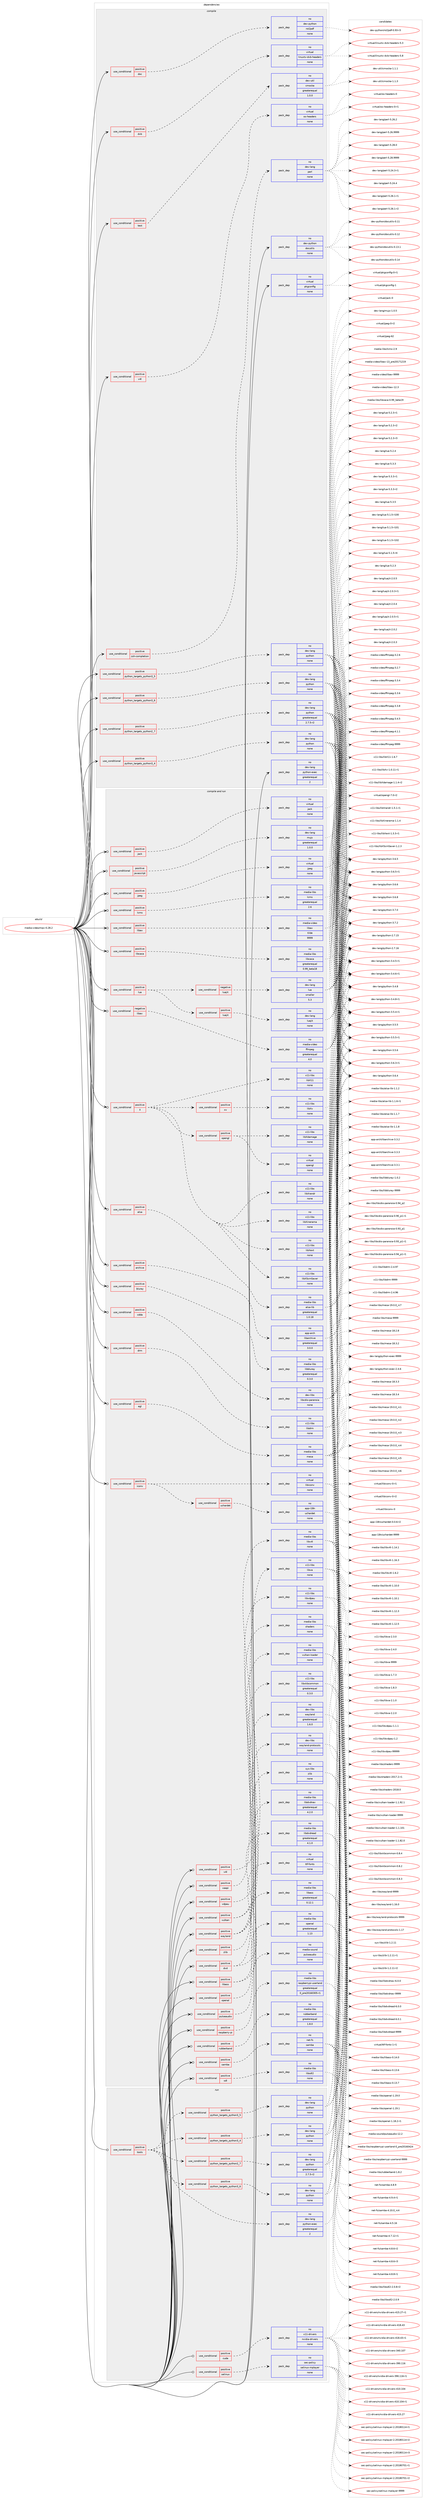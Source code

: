 digraph prolog {

# *************
# Graph options
# *************

newrank=true;
concentrate=true;
compound=true;
graph [rankdir=LR,fontname=Helvetica,fontsize=10,ranksep=1.5];#, ranksep=2.5, nodesep=0.2];
edge  [arrowhead=vee];
node  [fontname=Helvetica,fontsize=10];

# **********
# The ebuild
# **********

subgraph cluster_leftcol {
color=gray;
rank=same;
label=<<i>ebuild</i>>;
id [label="media-video/mpv-0.28.2", color=red, width=4, href="../media-video/mpv-0.28.2.svg"];
}

# ****************
# The dependencies
# ****************

subgraph cluster_midcol {
color=gray;
label=<<i>dependencies</i>>;
subgraph cluster_compile {
fillcolor="#eeeeee";
style=filled;
label=<<i>compile</i>>;
subgraph cond440717 {
dependency1639067 [label=<<TABLE BORDER="0" CELLBORDER="1" CELLSPACING="0" CELLPADDING="4"><TR><TD ROWSPAN="3" CELLPADDING="10">use_conditional</TD></TR><TR><TD>positive</TD></TR><TR><TD>doc</TD></TR></TABLE>>, shape=none, color=red];
subgraph pack1171893 {
dependency1639068 [label=<<TABLE BORDER="0" CELLBORDER="1" CELLSPACING="0" CELLPADDING="4" WIDTH="220"><TR><TD ROWSPAN="6" CELLPADDING="30">pack_dep</TD></TR><TR><TD WIDTH="110">no</TD></TR><TR><TD>dev-python</TD></TR><TR><TD>rst2pdf</TD></TR><TR><TD>none</TD></TR><TR><TD></TD></TR></TABLE>>, shape=none, color=blue];
}
dependency1639067:e -> dependency1639068:w [weight=20,style="dashed",arrowhead="vee"];
}
id:e -> dependency1639067:w [weight=20,style="solid",arrowhead="vee"];
subgraph cond440718 {
dependency1639069 [label=<<TABLE BORDER="0" CELLBORDER="1" CELLSPACING="0" CELLPADDING="4"><TR><TD ROWSPAN="3" CELLPADDING="10">use_conditional</TD></TR><TR><TD>positive</TD></TR><TR><TD>dvb</TD></TR></TABLE>>, shape=none, color=red];
subgraph pack1171894 {
dependency1639070 [label=<<TABLE BORDER="0" CELLBORDER="1" CELLSPACING="0" CELLPADDING="4" WIDTH="220"><TR><TD ROWSPAN="6" CELLPADDING="30">pack_dep</TD></TR><TR><TD WIDTH="110">no</TD></TR><TR><TD>virtual</TD></TR><TR><TD>linuxtv-dvb-headers</TD></TR><TR><TD>none</TD></TR><TR><TD></TD></TR></TABLE>>, shape=none, color=blue];
}
dependency1639069:e -> dependency1639070:w [weight=20,style="dashed",arrowhead="vee"];
}
id:e -> dependency1639069:w [weight=20,style="solid",arrowhead="vee"];
subgraph cond440719 {
dependency1639071 [label=<<TABLE BORDER="0" CELLBORDER="1" CELLSPACING="0" CELLPADDING="4"><TR><TD ROWSPAN="3" CELLPADDING="10">use_conditional</TD></TR><TR><TD>positive</TD></TR><TR><TD>python_targets_python2_7</TD></TR></TABLE>>, shape=none, color=red];
subgraph pack1171895 {
dependency1639072 [label=<<TABLE BORDER="0" CELLBORDER="1" CELLSPACING="0" CELLPADDING="4" WIDTH="220"><TR><TD ROWSPAN="6" CELLPADDING="30">pack_dep</TD></TR><TR><TD WIDTH="110">no</TD></TR><TR><TD>dev-lang</TD></TR><TR><TD>python</TD></TR><TR><TD>greaterequal</TD></TR><TR><TD>2.7.5-r2</TD></TR></TABLE>>, shape=none, color=blue];
}
dependency1639071:e -> dependency1639072:w [weight=20,style="dashed",arrowhead="vee"];
}
id:e -> dependency1639071:w [weight=20,style="solid",arrowhead="vee"];
subgraph cond440720 {
dependency1639073 [label=<<TABLE BORDER="0" CELLBORDER="1" CELLSPACING="0" CELLPADDING="4"><TR><TD ROWSPAN="3" CELLPADDING="10">use_conditional</TD></TR><TR><TD>positive</TD></TR><TR><TD>python_targets_python3_4</TD></TR></TABLE>>, shape=none, color=red];
subgraph pack1171896 {
dependency1639074 [label=<<TABLE BORDER="0" CELLBORDER="1" CELLSPACING="0" CELLPADDING="4" WIDTH="220"><TR><TD ROWSPAN="6" CELLPADDING="30">pack_dep</TD></TR><TR><TD WIDTH="110">no</TD></TR><TR><TD>dev-lang</TD></TR><TR><TD>python</TD></TR><TR><TD>none</TD></TR><TR><TD></TD></TR></TABLE>>, shape=none, color=blue];
}
dependency1639073:e -> dependency1639074:w [weight=20,style="dashed",arrowhead="vee"];
}
id:e -> dependency1639073:w [weight=20,style="solid",arrowhead="vee"];
subgraph cond440721 {
dependency1639075 [label=<<TABLE BORDER="0" CELLBORDER="1" CELLSPACING="0" CELLPADDING="4"><TR><TD ROWSPAN="3" CELLPADDING="10">use_conditional</TD></TR><TR><TD>positive</TD></TR><TR><TD>python_targets_python3_5</TD></TR></TABLE>>, shape=none, color=red];
subgraph pack1171897 {
dependency1639076 [label=<<TABLE BORDER="0" CELLBORDER="1" CELLSPACING="0" CELLPADDING="4" WIDTH="220"><TR><TD ROWSPAN="6" CELLPADDING="30">pack_dep</TD></TR><TR><TD WIDTH="110">no</TD></TR><TR><TD>dev-lang</TD></TR><TR><TD>python</TD></TR><TR><TD>none</TD></TR><TR><TD></TD></TR></TABLE>>, shape=none, color=blue];
}
dependency1639075:e -> dependency1639076:w [weight=20,style="dashed",arrowhead="vee"];
}
id:e -> dependency1639075:w [weight=20,style="solid",arrowhead="vee"];
subgraph cond440722 {
dependency1639077 [label=<<TABLE BORDER="0" CELLBORDER="1" CELLSPACING="0" CELLPADDING="4"><TR><TD ROWSPAN="3" CELLPADDING="10">use_conditional</TD></TR><TR><TD>positive</TD></TR><TR><TD>python_targets_python3_6</TD></TR></TABLE>>, shape=none, color=red];
subgraph pack1171898 {
dependency1639078 [label=<<TABLE BORDER="0" CELLBORDER="1" CELLSPACING="0" CELLPADDING="4" WIDTH="220"><TR><TD ROWSPAN="6" CELLPADDING="30">pack_dep</TD></TR><TR><TD WIDTH="110">no</TD></TR><TR><TD>dev-lang</TD></TR><TR><TD>python</TD></TR><TR><TD>none</TD></TR><TR><TD></TD></TR></TABLE>>, shape=none, color=blue];
}
dependency1639077:e -> dependency1639078:w [weight=20,style="dashed",arrowhead="vee"];
}
id:e -> dependency1639077:w [weight=20,style="solid",arrowhead="vee"];
subgraph cond440723 {
dependency1639079 [label=<<TABLE BORDER="0" CELLBORDER="1" CELLSPACING="0" CELLPADDING="4"><TR><TD ROWSPAN="3" CELLPADDING="10">use_conditional</TD></TR><TR><TD>positive</TD></TR><TR><TD>test</TD></TR></TABLE>>, shape=none, color=red];
subgraph pack1171899 {
dependency1639080 [label=<<TABLE BORDER="0" CELLBORDER="1" CELLSPACING="0" CELLPADDING="4" WIDTH="220"><TR><TD ROWSPAN="6" CELLPADDING="30">pack_dep</TD></TR><TR><TD WIDTH="110">no</TD></TR><TR><TD>dev-util</TD></TR><TR><TD>cmocka</TD></TR><TR><TD>greaterequal</TD></TR><TR><TD>1.0.0</TD></TR></TABLE>>, shape=none, color=blue];
}
dependency1639079:e -> dependency1639080:w [weight=20,style="dashed",arrowhead="vee"];
}
id:e -> dependency1639079:w [weight=20,style="solid",arrowhead="vee"];
subgraph cond440724 {
dependency1639081 [label=<<TABLE BORDER="0" CELLBORDER="1" CELLSPACING="0" CELLPADDING="4"><TR><TD ROWSPAN="3" CELLPADDING="10">use_conditional</TD></TR><TR><TD>positive</TD></TR><TR><TD>v4l</TD></TR></TABLE>>, shape=none, color=red];
subgraph pack1171900 {
dependency1639082 [label=<<TABLE BORDER="0" CELLBORDER="1" CELLSPACING="0" CELLPADDING="4" WIDTH="220"><TR><TD ROWSPAN="6" CELLPADDING="30">pack_dep</TD></TR><TR><TD WIDTH="110">no</TD></TR><TR><TD>virtual</TD></TR><TR><TD>os-headers</TD></TR><TR><TD>none</TD></TR><TR><TD></TD></TR></TABLE>>, shape=none, color=blue];
}
dependency1639081:e -> dependency1639082:w [weight=20,style="dashed",arrowhead="vee"];
}
id:e -> dependency1639081:w [weight=20,style="solid",arrowhead="vee"];
subgraph cond440725 {
dependency1639083 [label=<<TABLE BORDER="0" CELLBORDER="1" CELLSPACING="0" CELLPADDING="4"><TR><TD ROWSPAN="3" CELLPADDING="10">use_conditional</TD></TR><TR><TD>positive</TD></TR><TR><TD>zsh-completion</TD></TR></TABLE>>, shape=none, color=red];
subgraph pack1171901 {
dependency1639084 [label=<<TABLE BORDER="0" CELLBORDER="1" CELLSPACING="0" CELLPADDING="4" WIDTH="220"><TR><TD ROWSPAN="6" CELLPADDING="30">pack_dep</TD></TR><TR><TD WIDTH="110">no</TD></TR><TR><TD>dev-lang</TD></TR><TR><TD>perl</TD></TR><TR><TD>none</TD></TR><TR><TD></TD></TR></TABLE>>, shape=none, color=blue];
}
dependency1639083:e -> dependency1639084:w [weight=20,style="dashed",arrowhead="vee"];
}
id:e -> dependency1639083:w [weight=20,style="solid",arrowhead="vee"];
subgraph pack1171902 {
dependency1639085 [label=<<TABLE BORDER="0" CELLBORDER="1" CELLSPACING="0" CELLPADDING="4" WIDTH="220"><TR><TD ROWSPAN="6" CELLPADDING="30">pack_dep</TD></TR><TR><TD WIDTH="110">no</TD></TR><TR><TD>dev-lang</TD></TR><TR><TD>python-exec</TD></TR><TR><TD>greaterequal</TD></TR><TR><TD>2</TD></TR></TABLE>>, shape=none, color=blue];
}
id:e -> dependency1639085:w [weight=20,style="solid",arrowhead="vee"];
subgraph pack1171903 {
dependency1639086 [label=<<TABLE BORDER="0" CELLBORDER="1" CELLSPACING="0" CELLPADDING="4" WIDTH="220"><TR><TD ROWSPAN="6" CELLPADDING="30">pack_dep</TD></TR><TR><TD WIDTH="110">no</TD></TR><TR><TD>dev-python</TD></TR><TR><TD>docutils</TD></TR><TR><TD>none</TD></TR><TR><TD></TD></TR></TABLE>>, shape=none, color=blue];
}
id:e -> dependency1639086:w [weight=20,style="solid",arrowhead="vee"];
subgraph pack1171904 {
dependency1639087 [label=<<TABLE BORDER="0" CELLBORDER="1" CELLSPACING="0" CELLPADDING="4" WIDTH="220"><TR><TD ROWSPAN="6" CELLPADDING="30">pack_dep</TD></TR><TR><TD WIDTH="110">no</TD></TR><TR><TD>virtual</TD></TR><TR><TD>pkgconfig</TD></TR><TR><TD>none</TD></TR><TR><TD></TD></TR></TABLE>>, shape=none, color=blue];
}
id:e -> dependency1639087:w [weight=20,style="solid",arrowhead="vee"];
}
subgraph cluster_compileandrun {
fillcolor="#eeeeee";
style=filled;
label=<<i>compile and run</i>>;
subgraph cond440726 {
dependency1639088 [label=<<TABLE BORDER="0" CELLBORDER="1" CELLSPACING="0" CELLPADDING="4"><TR><TD ROWSPAN="3" CELLPADDING="10">use_conditional</TD></TR><TR><TD>negative</TD></TR><TR><TD>libav</TD></TR></TABLE>>, shape=none, color=red];
subgraph pack1171905 {
dependency1639089 [label=<<TABLE BORDER="0" CELLBORDER="1" CELLSPACING="0" CELLPADDING="4" WIDTH="220"><TR><TD ROWSPAN="6" CELLPADDING="30">pack_dep</TD></TR><TR><TD WIDTH="110">no</TD></TR><TR><TD>media-video</TD></TR><TR><TD>ffmpeg</TD></TR><TR><TD>greaterequal</TD></TR><TR><TD>4.0</TD></TR></TABLE>>, shape=none, color=blue];
}
dependency1639088:e -> dependency1639089:w [weight=20,style="dashed",arrowhead="vee"];
}
id:e -> dependency1639088:w [weight=20,style="solid",arrowhead="odotvee"];
subgraph cond440727 {
dependency1639090 [label=<<TABLE BORDER="0" CELLBORDER="1" CELLSPACING="0" CELLPADDING="4"><TR><TD ROWSPAN="3" CELLPADDING="10">use_conditional</TD></TR><TR><TD>positive</TD></TR><TR><TD>X</TD></TR></TABLE>>, shape=none, color=red];
subgraph pack1171906 {
dependency1639091 [label=<<TABLE BORDER="0" CELLBORDER="1" CELLSPACING="0" CELLPADDING="4" WIDTH="220"><TR><TD ROWSPAN="6" CELLPADDING="30">pack_dep</TD></TR><TR><TD WIDTH="110">no</TD></TR><TR><TD>x11-libs</TD></TR><TR><TD>libX11</TD></TR><TR><TD>none</TD></TR><TR><TD></TD></TR></TABLE>>, shape=none, color=blue];
}
dependency1639090:e -> dependency1639091:w [weight=20,style="dashed",arrowhead="vee"];
subgraph pack1171907 {
dependency1639092 [label=<<TABLE BORDER="0" CELLBORDER="1" CELLSPACING="0" CELLPADDING="4" WIDTH="220"><TR><TD ROWSPAN="6" CELLPADDING="30">pack_dep</TD></TR><TR><TD WIDTH="110">no</TD></TR><TR><TD>x11-libs</TD></TR><TR><TD>libXScrnSaver</TD></TR><TR><TD>none</TD></TR><TR><TD></TD></TR></TABLE>>, shape=none, color=blue];
}
dependency1639090:e -> dependency1639092:w [weight=20,style="dashed",arrowhead="vee"];
subgraph pack1171908 {
dependency1639093 [label=<<TABLE BORDER="0" CELLBORDER="1" CELLSPACING="0" CELLPADDING="4" WIDTH="220"><TR><TD ROWSPAN="6" CELLPADDING="30">pack_dep</TD></TR><TR><TD WIDTH="110">no</TD></TR><TR><TD>x11-libs</TD></TR><TR><TD>libXext</TD></TR><TR><TD>none</TD></TR><TR><TD></TD></TR></TABLE>>, shape=none, color=blue];
}
dependency1639090:e -> dependency1639093:w [weight=20,style="dashed",arrowhead="vee"];
subgraph pack1171909 {
dependency1639094 [label=<<TABLE BORDER="0" CELLBORDER="1" CELLSPACING="0" CELLPADDING="4" WIDTH="220"><TR><TD ROWSPAN="6" CELLPADDING="30">pack_dep</TD></TR><TR><TD WIDTH="110">no</TD></TR><TR><TD>x11-libs</TD></TR><TR><TD>libXinerama</TD></TR><TR><TD>none</TD></TR><TR><TD></TD></TR></TABLE>>, shape=none, color=blue];
}
dependency1639090:e -> dependency1639094:w [weight=20,style="dashed",arrowhead="vee"];
subgraph pack1171910 {
dependency1639095 [label=<<TABLE BORDER="0" CELLBORDER="1" CELLSPACING="0" CELLPADDING="4" WIDTH="220"><TR><TD ROWSPAN="6" CELLPADDING="30">pack_dep</TD></TR><TR><TD WIDTH="110">no</TD></TR><TR><TD>x11-libs</TD></TR><TR><TD>libXrandr</TD></TR><TR><TD>none</TD></TR><TR><TD></TD></TR></TABLE>>, shape=none, color=blue];
}
dependency1639090:e -> dependency1639095:w [weight=20,style="dashed",arrowhead="vee"];
subgraph cond440728 {
dependency1639096 [label=<<TABLE BORDER="0" CELLBORDER="1" CELLSPACING="0" CELLPADDING="4"><TR><TD ROWSPAN="3" CELLPADDING="10">use_conditional</TD></TR><TR><TD>positive</TD></TR><TR><TD>opengl</TD></TR></TABLE>>, shape=none, color=red];
subgraph pack1171911 {
dependency1639097 [label=<<TABLE BORDER="0" CELLBORDER="1" CELLSPACING="0" CELLPADDING="4" WIDTH="220"><TR><TD ROWSPAN="6" CELLPADDING="30">pack_dep</TD></TR><TR><TD WIDTH="110">no</TD></TR><TR><TD>x11-libs</TD></TR><TR><TD>libXdamage</TD></TR><TR><TD>none</TD></TR><TR><TD></TD></TR></TABLE>>, shape=none, color=blue];
}
dependency1639096:e -> dependency1639097:w [weight=20,style="dashed",arrowhead="vee"];
subgraph pack1171912 {
dependency1639098 [label=<<TABLE BORDER="0" CELLBORDER="1" CELLSPACING="0" CELLPADDING="4" WIDTH="220"><TR><TD ROWSPAN="6" CELLPADDING="30">pack_dep</TD></TR><TR><TD WIDTH="110">no</TD></TR><TR><TD>virtual</TD></TR><TR><TD>opengl</TD></TR><TR><TD>none</TD></TR><TR><TD></TD></TR></TABLE>>, shape=none, color=blue];
}
dependency1639096:e -> dependency1639098:w [weight=20,style="dashed",arrowhead="vee"];
}
dependency1639090:e -> dependency1639096:w [weight=20,style="dashed",arrowhead="vee"];
subgraph cond440729 {
dependency1639099 [label=<<TABLE BORDER="0" CELLBORDER="1" CELLSPACING="0" CELLPADDING="4"><TR><TD ROWSPAN="3" CELLPADDING="10">use_conditional</TD></TR><TR><TD>positive</TD></TR><TR><TD>xv</TD></TR></TABLE>>, shape=none, color=red];
subgraph pack1171913 {
dependency1639100 [label=<<TABLE BORDER="0" CELLBORDER="1" CELLSPACING="0" CELLPADDING="4" WIDTH="220"><TR><TD ROWSPAN="6" CELLPADDING="30">pack_dep</TD></TR><TR><TD WIDTH="110">no</TD></TR><TR><TD>x11-libs</TD></TR><TR><TD>libXv</TD></TR><TR><TD>none</TD></TR><TR><TD></TD></TR></TABLE>>, shape=none, color=blue];
}
dependency1639099:e -> dependency1639100:w [weight=20,style="dashed",arrowhead="vee"];
}
dependency1639090:e -> dependency1639099:w [weight=20,style="dashed",arrowhead="vee"];
}
id:e -> dependency1639090:w [weight=20,style="solid",arrowhead="odotvee"];
subgraph cond440730 {
dependency1639101 [label=<<TABLE BORDER="0" CELLBORDER="1" CELLSPACING="0" CELLPADDING="4"><TR><TD ROWSPAN="3" CELLPADDING="10">use_conditional</TD></TR><TR><TD>positive</TD></TR><TR><TD>alsa</TD></TR></TABLE>>, shape=none, color=red];
subgraph pack1171914 {
dependency1639102 [label=<<TABLE BORDER="0" CELLBORDER="1" CELLSPACING="0" CELLPADDING="4" WIDTH="220"><TR><TD ROWSPAN="6" CELLPADDING="30">pack_dep</TD></TR><TR><TD WIDTH="110">no</TD></TR><TR><TD>media-libs</TD></TR><TR><TD>alsa-lib</TD></TR><TR><TD>greaterequal</TD></TR><TR><TD>1.0.18</TD></TR></TABLE>>, shape=none, color=blue];
}
dependency1639101:e -> dependency1639102:w [weight=20,style="dashed",arrowhead="vee"];
}
id:e -> dependency1639101:w [weight=20,style="solid",arrowhead="odotvee"];
subgraph cond440731 {
dependency1639103 [label=<<TABLE BORDER="0" CELLBORDER="1" CELLSPACING="0" CELLPADDING="4"><TR><TD ROWSPAN="3" CELLPADDING="10">use_conditional</TD></TR><TR><TD>positive</TD></TR><TR><TD>archive</TD></TR></TABLE>>, shape=none, color=red];
subgraph pack1171915 {
dependency1639104 [label=<<TABLE BORDER="0" CELLBORDER="1" CELLSPACING="0" CELLPADDING="4" WIDTH="220"><TR><TD ROWSPAN="6" CELLPADDING="30">pack_dep</TD></TR><TR><TD WIDTH="110">no</TD></TR><TR><TD>app-arch</TD></TR><TR><TD>libarchive</TD></TR><TR><TD>greaterequal</TD></TR><TR><TD>3.0.0</TD></TR></TABLE>>, shape=none, color=blue];
}
dependency1639103:e -> dependency1639104:w [weight=20,style="dashed",arrowhead="vee"];
}
id:e -> dependency1639103:w [weight=20,style="solid",arrowhead="odotvee"];
subgraph cond440732 {
dependency1639105 [label=<<TABLE BORDER="0" CELLBORDER="1" CELLSPACING="0" CELLPADDING="4"><TR><TD ROWSPAN="3" CELLPADDING="10">use_conditional</TD></TR><TR><TD>positive</TD></TR><TR><TD>bluray</TD></TR></TABLE>>, shape=none, color=red];
subgraph pack1171916 {
dependency1639106 [label=<<TABLE BORDER="0" CELLBORDER="1" CELLSPACING="0" CELLPADDING="4" WIDTH="220"><TR><TD ROWSPAN="6" CELLPADDING="30">pack_dep</TD></TR><TR><TD WIDTH="110">no</TD></TR><TR><TD>media-libs</TD></TR><TR><TD>libbluray</TD></TR><TR><TD>greaterequal</TD></TR><TR><TD>0.3.0</TD></TR></TABLE>>, shape=none, color=blue];
}
dependency1639105:e -> dependency1639106:w [weight=20,style="dashed",arrowhead="vee"];
}
id:e -> dependency1639105:w [weight=20,style="solid",arrowhead="odotvee"];
subgraph cond440733 {
dependency1639107 [label=<<TABLE BORDER="0" CELLBORDER="1" CELLSPACING="0" CELLPADDING="4"><TR><TD ROWSPAN="3" CELLPADDING="10">use_conditional</TD></TR><TR><TD>positive</TD></TR><TR><TD>cdda</TD></TR></TABLE>>, shape=none, color=red];
subgraph pack1171917 {
dependency1639108 [label=<<TABLE BORDER="0" CELLBORDER="1" CELLSPACING="0" CELLPADDING="4" WIDTH="220"><TR><TD ROWSPAN="6" CELLPADDING="30">pack_dep</TD></TR><TR><TD WIDTH="110">no</TD></TR><TR><TD>dev-libs</TD></TR><TR><TD>libcdio-paranoia</TD></TR><TR><TD>none</TD></TR><TR><TD></TD></TR></TABLE>>, shape=none, color=blue];
}
dependency1639107:e -> dependency1639108:w [weight=20,style="dashed",arrowhead="vee"];
}
id:e -> dependency1639107:w [weight=20,style="solid",arrowhead="odotvee"];
subgraph cond440734 {
dependency1639109 [label=<<TABLE BORDER="0" CELLBORDER="1" CELLSPACING="0" CELLPADDING="4"><TR><TD ROWSPAN="3" CELLPADDING="10">use_conditional</TD></TR><TR><TD>positive</TD></TR><TR><TD>drm</TD></TR></TABLE>>, shape=none, color=red];
subgraph pack1171918 {
dependency1639110 [label=<<TABLE BORDER="0" CELLBORDER="1" CELLSPACING="0" CELLPADDING="4" WIDTH="220"><TR><TD ROWSPAN="6" CELLPADDING="30">pack_dep</TD></TR><TR><TD WIDTH="110">no</TD></TR><TR><TD>x11-libs</TD></TR><TR><TD>libdrm</TD></TR><TR><TD>none</TD></TR><TR><TD></TD></TR></TABLE>>, shape=none, color=blue];
}
dependency1639109:e -> dependency1639110:w [weight=20,style="dashed",arrowhead="vee"];
}
id:e -> dependency1639109:w [weight=20,style="solid",arrowhead="odotvee"];
subgraph cond440735 {
dependency1639111 [label=<<TABLE BORDER="0" CELLBORDER="1" CELLSPACING="0" CELLPADDING="4"><TR><TD ROWSPAN="3" CELLPADDING="10">use_conditional</TD></TR><TR><TD>positive</TD></TR><TR><TD>dvd</TD></TR></TABLE>>, shape=none, color=red];
subgraph pack1171919 {
dependency1639112 [label=<<TABLE BORDER="0" CELLBORDER="1" CELLSPACING="0" CELLPADDING="4" WIDTH="220"><TR><TD ROWSPAN="6" CELLPADDING="30">pack_dep</TD></TR><TR><TD WIDTH="110">no</TD></TR><TR><TD>media-libs</TD></TR><TR><TD>libdvdnav</TD></TR><TR><TD>greaterequal</TD></TR><TR><TD>4.2.0</TD></TR></TABLE>>, shape=none, color=blue];
}
dependency1639111:e -> dependency1639112:w [weight=20,style="dashed",arrowhead="vee"];
subgraph pack1171920 {
dependency1639113 [label=<<TABLE BORDER="0" CELLBORDER="1" CELLSPACING="0" CELLPADDING="4" WIDTH="220"><TR><TD ROWSPAN="6" CELLPADDING="30">pack_dep</TD></TR><TR><TD WIDTH="110">no</TD></TR><TR><TD>media-libs</TD></TR><TR><TD>libdvdread</TD></TR><TR><TD>greaterequal</TD></TR><TR><TD>4.1.0</TD></TR></TABLE>>, shape=none, color=blue];
}
dependency1639111:e -> dependency1639113:w [weight=20,style="dashed",arrowhead="vee"];
}
id:e -> dependency1639111:w [weight=20,style="solid",arrowhead="odotvee"];
subgraph cond440736 {
dependency1639114 [label=<<TABLE BORDER="0" CELLBORDER="1" CELLSPACING="0" CELLPADDING="4"><TR><TD ROWSPAN="3" CELLPADDING="10">use_conditional</TD></TR><TR><TD>positive</TD></TR><TR><TD>egl</TD></TR></TABLE>>, shape=none, color=red];
subgraph pack1171921 {
dependency1639115 [label=<<TABLE BORDER="0" CELLBORDER="1" CELLSPACING="0" CELLPADDING="4" WIDTH="220"><TR><TD ROWSPAN="6" CELLPADDING="30">pack_dep</TD></TR><TR><TD WIDTH="110">no</TD></TR><TR><TD>media-libs</TD></TR><TR><TD>mesa</TD></TR><TR><TD>none</TD></TR><TR><TD></TD></TR></TABLE>>, shape=none, color=blue];
}
dependency1639114:e -> dependency1639115:w [weight=20,style="dashed",arrowhead="vee"];
}
id:e -> dependency1639114:w [weight=20,style="solid",arrowhead="odotvee"];
subgraph cond440737 {
dependency1639116 [label=<<TABLE BORDER="0" CELLBORDER="1" CELLSPACING="0" CELLPADDING="4"><TR><TD ROWSPAN="3" CELLPADDING="10">use_conditional</TD></TR><TR><TD>positive</TD></TR><TR><TD>iconv</TD></TR></TABLE>>, shape=none, color=red];
subgraph pack1171922 {
dependency1639117 [label=<<TABLE BORDER="0" CELLBORDER="1" CELLSPACING="0" CELLPADDING="4" WIDTH="220"><TR><TD ROWSPAN="6" CELLPADDING="30">pack_dep</TD></TR><TR><TD WIDTH="110">no</TD></TR><TR><TD>virtual</TD></TR><TR><TD>libiconv</TD></TR><TR><TD>none</TD></TR><TR><TD></TD></TR></TABLE>>, shape=none, color=blue];
}
dependency1639116:e -> dependency1639117:w [weight=20,style="dashed",arrowhead="vee"];
subgraph cond440738 {
dependency1639118 [label=<<TABLE BORDER="0" CELLBORDER="1" CELLSPACING="0" CELLPADDING="4"><TR><TD ROWSPAN="3" CELLPADDING="10">use_conditional</TD></TR><TR><TD>positive</TD></TR><TR><TD>uchardet</TD></TR></TABLE>>, shape=none, color=red];
subgraph pack1171923 {
dependency1639119 [label=<<TABLE BORDER="0" CELLBORDER="1" CELLSPACING="0" CELLPADDING="4" WIDTH="220"><TR><TD ROWSPAN="6" CELLPADDING="30">pack_dep</TD></TR><TR><TD WIDTH="110">no</TD></TR><TR><TD>app-i18n</TD></TR><TR><TD>uchardet</TD></TR><TR><TD>none</TD></TR><TR><TD></TD></TR></TABLE>>, shape=none, color=blue];
}
dependency1639118:e -> dependency1639119:w [weight=20,style="dashed",arrowhead="vee"];
}
dependency1639116:e -> dependency1639118:w [weight=20,style="dashed",arrowhead="vee"];
}
id:e -> dependency1639116:w [weight=20,style="solid",arrowhead="odotvee"];
subgraph cond440739 {
dependency1639120 [label=<<TABLE BORDER="0" CELLBORDER="1" CELLSPACING="0" CELLPADDING="4"><TR><TD ROWSPAN="3" CELLPADDING="10">use_conditional</TD></TR><TR><TD>positive</TD></TR><TR><TD>jack</TD></TR></TABLE>>, shape=none, color=red];
subgraph pack1171924 {
dependency1639121 [label=<<TABLE BORDER="0" CELLBORDER="1" CELLSPACING="0" CELLPADDING="4" WIDTH="220"><TR><TD ROWSPAN="6" CELLPADDING="30">pack_dep</TD></TR><TR><TD WIDTH="110">no</TD></TR><TR><TD>virtual</TD></TR><TR><TD>jack</TD></TR><TR><TD>none</TD></TR><TR><TD></TD></TR></TABLE>>, shape=none, color=blue];
}
dependency1639120:e -> dependency1639121:w [weight=20,style="dashed",arrowhead="vee"];
}
id:e -> dependency1639120:w [weight=20,style="solid",arrowhead="odotvee"];
subgraph cond440740 {
dependency1639122 [label=<<TABLE BORDER="0" CELLBORDER="1" CELLSPACING="0" CELLPADDING="4"><TR><TD ROWSPAN="3" CELLPADDING="10">use_conditional</TD></TR><TR><TD>positive</TD></TR><TR><TD>javascript</TD></TR></TABLE>>, shape=none, color=red];
subgraph pack1171925 {
dependency1639123 [label=<<TABLE BORDER="0" CELLBORDER="1" CELLSPACING="0" CELLPADDING="4" WIDTH="220"><TR><TD ROWSPAN="6" CELLPADDING="30">pack_dep</TD></TR><TR><TD WIDTH="110">no</TD></TR><TR><TD>dev-lang</TD></TR><TR><TD>mujs</TD></TR><TR><TD>greaterequal</TD></TR><TR><TD>1.0.0</TD></TR></TABLE>>, shape=none, color=blue];
}
dependency1639122:e -> dependency1639123:w [weight=20,style="dashed",arrowhead="vee"];
}
id:e -> dependency1639122:w [weight=20,style="solid",arrowhead="odotvee"];
subgraph cond440741 {
dependency1639124 [label=<<TABLE BORDER="0" CELLBORDER="1" CELLSPACING="0" CELLPADDING="4"><TR><TD ROWSPAN="3" CELLPADDING="10">use_conditional</TD></TR><TR><TD>positive</TD></TR><TR><TD>jpeg</TD></TR></TABLE>>, shape=none, color=red];
subgraph pack1171926 {
dependency1639125 [label=<<TABLE BORDER="0" CELLBORDER="1" CELLSPACING="0" CELLPADDING="4" WIDTH="220"><TR><TD ROWSPAN="6" CELLPADDING="30">pack_dep</TD></TR><TR><TD WIDTH="110">no</TD></TR><TR><TD>virtual</TD></TR><TR><TD>jpeg</TD></TR><TR><TD>none</TD></TR><TR><TD></TD></TR></TABLE>>, shape=none, color=blue];
}
dependency1639124:e -> dependency1639125:w [weight=20,style="dashed",arrowhead="vee"];
}
id:e -> dependency1639124:w [weight=20,style="solid",arrowhead="odotvee"];
subgraph cond440742 {
dependency1639126 [label=<<TABLE BORDER="0" CELLBORDER="1" CELLSPACING="0" CELLPADDING="4"><TR><TD ROWSPAN="3" CELLPADDING="10">use_conditional</TD></TR><TR><TD>positive</TD></TR><TR><TD>lcms</TD></TR></TABLE>>, shape=none, color=red];
subgraph pack1171927 {
dependency1639127 [label=<<TABLE BORDER="0" CELLBORDER="1" CELLSPACING="0" CELLPADDING="4" WIDTH="220"><TR><TD ROWSPAN="6" CELLPADDING="30">pack_dep</TD></TR><TR><TD WIDTH="110">no</TD></TR><TR><TD>media-libs</TD></TR><TR><TD>lcms</TD></TR><TR><TD>greaterequal</TD></TR><TR><TD>2.6</TD></TR></TABLE>>, shape=none, color=blue];
}
dependency1639126:e -> dependency1639127:w [weight=20,style="dashed",arrowhead="vee"];
}
id:e -> dependency1639126:w [weight=20,style="solid",arrowhead="odotvee"];
subgraph cond440743 {
dependency1639128 [label=<<TABLE BORDER="0" CELLBORDER="1" CELLSPACING="0" CELLPADDING="4"><TR><TD ROWSPAN="3" CELLPADDING="10">use_conditional</TD></TR><TR><TD>positive</TD></TR><TR><TD>libass</TD></TR></TABLE>>, shape=none, color=red];
subgraph pack1171928 {
dependency1639129 [label=<<TABLE BORDER="0" CELLBORDER="1" CELLSPACING="0" CELLPADDING="4" WIDTH="220"><TR><TD ROWSPAN="6" CELLPADDING="30">pack_dep</TD></TR><TR><TD WIDTH="110">no</TD></TR><TR><TD>media-libs</TD></TR><TR><TD>libass</TD></TR><TR><TD>greaterequal</TD></TR><TR><TD>0.12.1</TD></TR></TABLE>>, shape=none, color=blue];
}
dependency1639128:e -> dependency1639129:w [weight=20,style="dashed",arrowhead="vee"];
subgraph pack1171929 {
dependency1639130 [label=<<TABLE BORDER="0" CELLBORDER="1" CELLSPACING="0" CELLPADDING="4" WIDTH="220"><TR><TD ROWSPAN="6" CELLPADDING="30">pack_dep</TD></TR><TR><TD WIDTH="110">no</TD></TR><TR><TD>virtual</TD></TR><TR><TD>ttf-fonts</TD></TR><TR><TD>none</TD></TR><TR><TD></TD></TR></TABLE>>, shape=none, color=blue];
}
dependency1639128:e -> dependency1639130:w [weight=20,style="dashed",arrowhead="vee"];
}
id:e -> dependency1639128:w [weight=20,style="solid",arrowhead="odotvee"];
subgraph cond440744 {
dependency1639131 [label=<<TABLE BORDER="0" CELLBORDER="1" CELLSPACING="0" CELLPADDING="4"><TR><TD ROWSPAN="3" CELLPADDING="10">use_conditional</TD></TR><TR><TD>positive</TD></TR><TR><TD>libav</TD></TR></TABLE>>, shape=none, color=red];
subgraph pack1171930 {
dependency1639132 [label=<<TABLE BORDER="0" CELLBORDER="1" CELLSPACING="0" CELLPADDING="4" WIDTH="220"><TR><TD ROWSPAN="6" CELLPADDING="30">pack_dep</TD></TR><TR><TD WIDTH="110">no</TD></TR><TR><TD>media-video</TD></TR><TR><TD>libav</TD></TR><TR><TD>tilde</TD></TR><TR><TD>9999</TD></TR></TABLE>>, shape=none, color=blue];
}
dependency1639131:e -> dependency1639132:w [weight=20,style="dashed",arrowhead="vee"];
}
id:e -> dependency1639131:w [weight=20,style="solid",arrowhead="odotvee"];
subgraph cond440745 {
dependency1639133 [label=<<TABLE BORDER="0" CELLBORDER="1" CELLSPACING="0" CELLPADDING="4"><TR><TD ROWSPAN="3" CELLPADDING="10">use_conditional</TD></TR><TR><TD>positive</TD></TR><TR><TD>libcaca</TD></TR></TABLE>>, shape=none, color=red];
subgraph pack1171931 {
dependency1639134 [label=<<TABLE BORDER="0" CELLBORDER="1" CELLSPACING="0" CELLPADDING="4" WIDTH="220"><TR><TD ROWSPAN="6" CELLPADDING="30">pack_dep</TD></TR><TR><TD WIDTH="110">no</TD></TR><TR><TD>media-libs</TD></TR><TR><TD>libcaca</TD></TR><TR><TD>greaterequal</TD></TR><TR><TD>0.99_beta18</TD></TR></TABLE>>, shape=none, color=blue];
}
dependency1639133:e -> dependency1639134:w [weight=20,style="dashed",arrowhead="vee"];
}
id:e -> dependency1639133:w [weight=20,style="solid",arrowhead="odotvee"];
subgraph cond440746 {
dependency1639135 [label=<<TABLE BORDER="0" CELLBORDER="1" CELLSPACING="0" CELLPADDING="4"><TR><TD ROWSPAN="3" CELLPADDING="10">use_conditional</TD></TR><TR><TD>positive</TD></TR><TR><TD>lua</TD></TR></TABLE>>, shape=none, color=red];
subgraph cond440747 {
dependency1639136 [label=<<TABLE BORDER="0" CELLBORDER="1" CELLSPACING="0" CELLPADDING="4"><TR><TD ROWSPAN="3" CELLPADDING="10">use_conditional</TD></TR><TR><TD>negative</TD></TR><TR><TD>luajit</TD></TR></TABLE>>, shape=none, color=red];
subgraph pack1171932 {
dependency1639137 [label=<<TABLE BORDER="0" CELLBORDER="1" CELLSPACING="0" CELLPADDING="4" WIDTH="220"><TR><TD ROWSPAN="6" CELLPADDING="30">pack_dep</TD></TR><TR><TD WIDTH="110">no</TD></TR><TR><TD>dev-lang</TD></TR><TR><TD>lua</TD></TR><TR><TD>smaller</TD></TR><TR><TD>5.3</TD></TR></TABLE>>, shape=none, color=blue];
}
dependency1639136:e -> dependency1639137:w [weight=20,style="dashed",arrowhead="vee"];
}
dependency1639135:e -> dependency1639136:w [weight=20,style="dashed",arrowhead="vee"];
subgraph cond440748 {
dependency1639138 [label=<<TABLE BORDER="0" CELLBORDER="1" CELLSPACING="0" CELLPADDING="4"><TR><TD ROWSPAN="3" CELLPADDING="10">use_conditional</TD></TR><TR><TD>positive</TD></TR><TR><TD>luajit</TD></TR></TABLE>>, shape=none, color=red];
subgraph pack1171933 {
dependency1639139 [label=<<TABLE BORDER="0" CELLBORDER="1" CELLSPACING="0" CELLPADDING="4" WIDTH="220"><TR><TD ROWSPAN="6" CELLPADDING="30">pack_dep</TD></TR><TR><TD WIDTH="110">no</TD></TR><TR><TD>dev-lang</TD></TR><TR><TD>luajit</TD></TR><TR><TD>none</TD></TR><TR><TD></TD></TR></TABLE>>, shape=none, color=blue];
}
dependency1639138:e -> dependency1639139:w [weight=20,style="dashed",arrowhead="vee"];
}
dependency1639135:e -> dependency1639138:w [weight=20,style="dashed",arrowhead="vee"];
}
id:e -> dependency1639135:w [weight=20,style="solid",arrowhead="odotvee"];
subgraph cond440749 {
dependency1639140 [label=<<TABLE BORDER="0" CELLBORDER="1" CELLSPACING="0" CELLPADDING="4"><TR><TD ROWSPAN="3" CELLPADDING="10">use_conditional</TD></TR><TR><TD>positive</TD></TR><TR><TD>openal</TD></TR></TABLE>>, shape=none, color=red];
subgraph pack1171934 {
dependency1639141 [label=<<TABLE BORDER="0" CELLBORDER="1" CELLSPACING="0" CELLPADDING="4" WIDTH="220"><TR><TD ROWSPAN="6" CELLPADDING="30">pack_dep</TD></TR><TR><TD WIDTH="110">no</TD></TR><TR><TD>media-libs</TD></TR><TR><TD>openal</TD></TR><TR><TD>greaterequal</TD></TR><TR><TD>1.13</TD></TR></TABLE>>, shape=none, color=blue];
}
dependency1639140:e -> dependency1639141:w [weight=20,style="dashed",arrowhead="vee"];
}
id:e -> dependency1639140:w [weight=20,style="solid",arrowhead="odotvee"];
subgraph cond440750 {
dependency1639142 [label=<<TABLE BORDER="0" CELLBORDER="1" CELLSPACING="0" CELLPADDING="4"><TR><TD ROWSPAN="3" CELLPADDING="10">use_conditional</TD></TR><TR><TD>positive</TD></TR><TR><TD>pulseaudio</TD></TR></TABLE>>, shape=none, color=red];
subgraph pack1171935 {
dependency1639143 [label=<<TABLE BORDER="0" CELLBORDER="1" CELLSPACING="0" CELLPADDING="4" WIDTH="220"><TR><TD ROWSPAN="6" CELLPADDING="30">pack_dep</TD></TR><TR><TD WIDTH="110">no</TD></TR><TR><TD>media-sound</TD></TR><TR><TD>pulseaudio</TD></TR><TR><TD>none</TD></TR><TR><TD></TD></TR></TABLE>>, shape=none, color=blue];
}
dependency1639142:e -> dependency1639143:w [weight=20,style="dashed",arrowhead="vee"];
}
id:e -> dependency1639142:w [weight=20,style="solid",arrowhead="odotvee"];
subgraph cond440751 {
dependency1639144 [label=<<TABLE BORDER="0" CELLBORDER="1" CELLSPACING="0" CELLPADDING="4"><TR><TD ROWSPAN="3" CELLPADDING="10">use_conditional</TD></TR><TR><TD>positive</TD></TR><TR><TD>raspberry-pi</TD></TR></TABLE>>, shape=none, color=red];
subgraph pack1171936 {
dependency1639145 [label=<<TABLE BORDER="0" CELLBORDER="1" CELLSPACING="0" CELLPADDING="4" WIDTH="220"><TR><TD ROWSPAN="6" CELLPADDING="30">pack_dep</TD></TR><TR><TD WIDTH="110">no</TD></TR><TR><TD>media-libs</TD></TR><TR><TD>raspberrypi-userland</TD></TR><TR><TD>greaterequal</TD></TR><TR><TD>0_pre20160305-r1</TD></TR></TABLE>>, shape=none, color=blue];
}
dependency1639144:e -> dependency1639145:w [weight=20,style="dashed",arrowhead="vee"];
}
id:e -> dependency1639144:w [weight=20,style="solid",arrowhead="odotvee"];
subgraph cond440752 {
dependency1639146 [label=<<TABLE BORDER="0" CELLBORDER="1" CELLSPACING="0" CELLPADDING="4"><TR><TD ROWSPAN="3" CELLPADDING="10">use_conditional</TD></TR><TR><TD>positive</TD></TR><TR><TD>rubberband</TD></TR></TABLE>>, shape=none, color=red];
subgraph pack1171937 {
dependency1639147 [label=<<TABLE BORDER="0" CELLBORDER="1" CELLSPACING="0" CELLPADDING="4" WIDTH="220"><TR><TD ROWSPAN="6" CELLPADDING="30">pack_dep</TD></TR><TR><TD WIDTH="110">no</TD></TR><TR><TD>media-libs</TD></TR><TR><TD>rubberband</TD></TR><TR><TD>greaterequal</TD></TR><TR><TD>1.8.0</TD></TR></TABLE>>, shape=none, color=blue];
}
dependency1639146:e -> dependency1639147:w [weight=20,style="dashed",arrowhead="vee"];
}
id:e -> dependency1639146:w [weight=20,style="solid",arrowhead="odotvee"];
subgraph cond440753 {
dependency1639148 [label=<<TABLE BORDER="0" CELLBORDER="1" CELLSPACING="0" CELLPADDING="4"><TR><TD ROWSPAN="3" CELLPADDING="10">use_conditional</TD></TR><TR><TD>positive</TD></TR><TR><TD>samba</TD></TR></TABLE>>, shape=none, color=red];
subgraph pack1171938 {
dependency1639149 [label=<<TABLE BORDER="0" CELLBORDER="1" CELLSPACING="0" CELLPADDING="4" WIDTH="220"><TR><TD ROWSPAN="6" CELLPADDING="30">pack_dep</TD></TR><TR><TD WIDTH="110">no</TD></TR><TR><TD>net-fs</TD></TR><TR><TD>samba</TD></TR><TR><TD>none</TD></TR><TR><TD></TD></TR></TABLE>>, shape=none, color=blue];
}
dependency1639148:e -> dependency1639149:w [weight=20,style="dashed",arrowhead="vee"];
}
id:e -> dependency1639148:w [weight=20,style="solid",arrowhead="odotvee"];
subgraph cond440754 {
dependency1639150 [label=<<TABLE BORDER="0" CELLBORDER="1" CELLSPACING="0" CELLPADDING="4"><TR><TD ROWSPAN="3" CELLPADDING="10">use_conditional</TD></TR><TR><TD>positive</TD></TR><TR><TD>sdl</TD></TR></TABLE>>, shape=none, color=red];
subgraph pack1171939 {
dependency1639151 [label=<<TABLE BORDER="0" CELLBORDER="1" CELLSPACING="0" CELLPADDING="4" WIDTH="220"><TR><TD ROWSPAN="6" CELLPADDING="30">pack_dep</TD></TR><TR><TD WIDTH="110">no</TD></TR><TR><TD>media-libs</TD></TR><TR><TD>libsdl2</TD></TR><TR><TD>none</TD></TR><TR><TD></TD></TR></TABLE>>, shape=none, color=blue];
}
dependency1639150:e -> dependency1639151:w [weight=20,style="dashed",arrowhead="vee"];
}
id:e -> dependency1639150:w [weight=20,style="solid",arrowhead="odotvee"];
subgraph cond440755 {
dependency1639152 [label=<<TABLE BORDER="0" CELLBORDER="1" CELLSPACING="0" CELLPADDING="4"><TR><TD ROWSPAN="3" CELLPADDING="10">use_conditional</TD></TR><TR><TD>positive</TD></TR><TR><TD>v4l</TD></TR></TABLE>>, shape=none, color=red];
subgraph pack1171940 {
dependency1639153 [label=<<TABLE BORDER="0" CELLBORDER="1" CELLSPACING="0" CELLPADDING="4" WIDTH="220"><TR><TD ROWSPAN="6" CELLPADDING="30">pack_dep</TD></TR><TR><TD WIDTH="110">no</TD></TR><TR><TD>media-libs</TD></TR><TR><TD>libv4l</TD></TR><TR><TD>none</TD></TR><TR><TD></TD></TR></TABLE>>, shape=none, color=blue];
}
dependency1639152:e -> dependency1639153:w [weight=20,style="dashed",arrowhead="vee"];
}
id:e -> dependency1639152:w [weight=20,style="solid",arrowhead="odotvee"];
subgraph cond440756 {
dependency1639154 [label=<<TABLE BORDER="0" CELLBORDER="1" CELLSPACING="0" CELLPADDING="4"><TR><TD ROWSPAN="3" CELLPADDING="10">use_conditional</TD></TR><TR><TD>positive</TD></TR><TR><TD>vaapi</TD></TR></TABLE>>, shape=none, color=red];
subgraph pack1171941 {
dependency1639155 [label=<<TABLE BORDER="0" CELLBORDER="1" CELLSPACING="0" CELLPADDING="4" WIDTH="220"><TR><TD ROWSPAN="6" CELLPADDING="30">pack_dep</TD></TR><TR><TD WIDTH="110">no</TD></TR><TR><TD>x11-libs</TD></TR><TR><TD>libva</TD></TR><TR><TD>none</TD></TR><TR><TD></TD></TR></TABLE>>, shape=none, color=blue];
}
dependency1639154:e -> dependency1639155:w [weight=20,style="dashed",arrowhead="vee"];
}
id:e -> dependency1639154:w [weight=20,style="solid",arrowhead="odotvee"];
subgraph cond440757 {
dependency1639156 [label=<<TABLE BORDER="0" CELLBORDER="1" CELLSPACING="0" CELLPADDING="4"><TR><TD ROWSPAN="3" CELLPADDING="10">use_conditional</TD></TR><TR><TD>positive</TD></TR><TR><TD>vdpau</TD></TR></TABLE>>, shape=none, color=red];
subgraph pack1171942 {
dependency1639157 [label=<<TABLE BORDER="0" CELLBORDER="1" CELLSPACING="0" CELLPADDING="4" WIDTH="220"><TR><TD ROWSPAN="6" CELLPADDING="30">pack_dep</TD></TR><TR><TD WIDTH="110">no</TD></TR><TR><TD>x11-libs</TD></TR><TR><TD>libvdpau</TD></TR><TR><TD>none</TD></TR><TR><TD></TD></TR></TABLE>>, shape=none, color=blue];
}
dependency1639156:e -> dependency1639157:w [weight=20,style="dashed",arrowhead="vee"];
}
id:e -> dependency1639156:w [weight=20,style="solid",arrowhead="odotvee"];
subgraph cond440758 {
dependency1639158 [label=<<TABLE BORDER="0" CELLBORDER="1" CELLSPACING="0" CELLPADDING="4"><TR><TD ROWSPAN="3" CELLPADDING="10">use_conditional</TD></TR><TR><TD>positive</TD></TR><TR><TD>vulkan</TD></TR></TABLE>>, shape=none, color=red];
subgraph pack1171943 {
dependency1639159 [label=<<TABLE BORDER="0" CELLBORDER="1" CELLSPACING="0" CELLPADDING="4" WIDTH="220"><TR><TD ROWSPAN="6" CELLPADDING="30">pack_dep</TD></TR><TR><TD WIDTH="110">no</TD></TR><TR><TD>media-libs</TD></TR><TR><TD>shaderc</TD></TR><TR><TD>none</TD></TR><TR><TD></TD></TR></TABLE>>, shape=none, color=blue];
}
dependency1639158:e -> dependency1639159:w [weight=20,style="dashed",arrowhead="vee"];
subgraph pack1171944 {
dependency1639160 [label=<<TABLE BORDER="0" CELLBORDER="1" CELLSPACING="0" CELLPADDING="4" WIDTH="220"><TR><TD ROWSPAN="6" CELLPADDING="30">pack_dep</TD></TR><TR><TD WIDTH="110">no</TD></TR><TR><TD>media-libs</TD></TR><TR><TD>vulkan-loader</TD></TR><TR><TD>none</TD></TR><TR><TD></TD></TR></TABLE>>, shape=none, color=blue];
}
dependency1639158:e -> dependency1639160:w [weight=20,style="dashed",arrowhead="vee"];
}
id:e -> dependency1639158:w [weight=20,style="solid",arrowhead="odotvee"];
subgraph cond440759 {
dependency1639161 [label=<<TABLE BORDER="0" CELLBORDER="1" CELLSPACING="0" CELLPADDING="4"><TR><TD ROWSPAN="3" CELLPADDING="10">use_conditional</TD></TR><TR><TD>positive</TD></TR><TR><TD>wayland</TD></TR></TABLE>>, shape=none, color=red];
subgraph pack1171945 {
dependency1639162 [label=<<TABLE BORDER="0" CELLBORDER="1" CELLSPACING="0" CELLPADDING="4" WIDTH="220"><TR><TD ROWSPAN="6" CELLPADDING="30">pack_dep</TD></TR><TR><TD WIDTH="110">no</TD></TR><TR><TD>dev-libs</TD></TR><TR><TD>wayland</TD></TR><TR><TD>greaterequal</TD></TR><TR><TD>1.6.0</TD></TR></TABLE>>, shape=none, color=blue];
}
dependency1639161:e -> dependency1639162:w [weight=20,style="dashed",arrowhead="vee"];
subgraph pack1171946 {
dependency1639163 [label=<<TABLE BORDER="0" CELLBORDER="1" CELLSPACING="0" CELLPADDING="4" WIDTH="220"><TR><TD ROWSPAN="6" CELLPADDING="30">pack_dep</TD></TR><TR><TD WIDTH="110">no</TD></TR><TR><TD>x11-libs</TD></TR><TR><TD>libxkbcommon</TD></TR><TR><TD>greaterequal</TD></TR><TR><TD>0.3.0</TD></TR></TABLE>>, shape=none, color=blue];
}
dependency1639161:e -> dependency1639163:w [weight=20,style="dashed",arrowhead="vee"];
subgraph pack1171947 {
dependency1639164 [label=<<TABLE BORDER="0" CELLBORDER="1" CELLSPACING="0" CELLPADDING="4" WIDTH="220"><TR><TD ROWSPAN="6" CELLPADDING="30">pack_dep</TD></TR><TR><TD WIDTH="110">no</TD></TR><TR><TD>dev-libs</TD></TR><TR><TD>wayland-protocols</TD></TR><TR><TD>none</TD></TR><TR><TD></TD></TR></TABLE>>, shape=none, color=blue];
}
dependency1639161:e -> dependency1639164:w [weight=20,style="dashed",arrowhead="vee"];
}
id:e -> dependency1639161:w [weight=20,style="solid",arrowhead="odotvee"];
subgraph cond440760 {
dependency1639165 [label=<<TABLE BORDER="0" CELLBORDER="1" CELLSPACING="0" CELLPADDING="4"><TR><TD ROWSPAN="3" CELLPADDING="10">use_conditional</TD></TR><TR><TD>positive</TD></TR><TR><TD>zlib</TD></TR></TABLE>>, shape=none, color=red];
subgraph pack1171948 {
dependency1639166 [label=<<TABLE BORDER="0" CELLBORDER="1" CELLSPACING="0" CELLPADDING="4" WIDTH="220"><TR><TD ROWSPAN="6" CELLPADDING="30">pack_dep</TD></TR><TR><TD WIDTH="110">no</TD></TR><TR><TD>sys-libs</TD></TR><TR><TD>zlib</TD></TR><TR><TD>none</TD></TR><TR><TD></TD></TR></TABLE>>, shape=none, color=blue];
}
dependency1639165:e -> dependency1639166:w [weight=20,style="dashed",arrowhead="vee"];
}
id:e -> dependency1639165:w [weight=20,style="solid",arrowhead="odotvee"];
}
subgraph cluster_run {
fillcolor="#eeeeee";
style=filled;
label=<<i>run</i>>;
subgraph cond440761 {
dependency1639167 [label=<<TABLE BORDER="0" CELLBORDER="1" CELLSPACING="0" CELLPADDING="4"><TR><TD ROWSPAN="3" CELLPADDING="10">use_conditional</TD></TR><TR><TD>positive</TD></TR><TR><TD>cuda</TD></TR></TABLE>>, shape=none, color=red];
subgraph pack1171949 {
dependency1639168 [label=<<TABLE BORDER="0" CELLBORDER="1" CELLSPACING="0" CELLPADDING="4" WIDTH="220"><TR><TD ROWSPAN="6" CELLPADDING="30">pack_dep</TD></TR><TR><TD WIDTH="110">no</TD></TR><TR><TD>x11-drivers</TD></TR><TR><TD>nvidia-drivers</TD></TR><TR><TD>none</TD></TR><TR><TD></TD></TR></TABLE>>, shape=none, color=blue];
}
dependency1639167:e -> dependency1639168:w [weight=20,style="dashed",arrowhead="vee"];
}
id:e -> dependency1639167:w [weight=20,style="solid",arrowhead="odot"];
subgraph cond440762 {
dependency1639169 [label=<<TABLE BORDER="0" CELLBORDER="1" CELLSPACING="0" CELLPADDING="4"><TR><TD ROWSPAN="3" CELLPADDING="10">use_conditional</TD></TR><TR><TD>positive</TD></TR><TR><TD>selinux</TD></TR></TABLE>>, shape=none, color=red];
subgraph pack1171950 {
dependency1639170 [label=<<TABLE BORDER="0" CELLBORDER="1" CELLSPACING="0" CELLPADDING="4" WIDTH="220"><TR><TD ROWSPAN="6" CELLPADDING="30">pack_dep</TD></TR><TR><TD WIDTH="110">no</TD></TR><TR><TD>sec-policy</TD></TR><TR><TD>selinux-mplayer</TD></TR><TR><TD>none</TD></TR><TR><TD></TD></TR></TABLE>>, shape=none, color=blue];
}
dependency1639169:e -> dependency1639170:w [weight=20,style="dashed",arrowhead="vee"];
}
id:e -> dependency1639169:w [weight=20,style="solid",arrowhead="odot"];
subgraph cond440763 {
dependency1639171 [label=<<TABLE BORDER="0" CELLBORDER="1" CELLSPACING="0" CELLPADDING="4"><TR><TD ROWSPAN="3" CELLPADDING="10">use_conditional</TD></TR><TR><TD>positive</TD></TR><TR><TD>tools</TD></TR></TABLE>>, shape=none, color=red];
subgraph cond440764 {
dependency1639172 [label=<<TABLE BORDER="0" CELLBORDER="1" CELLSPACING="0" CELLPADDING="4"><TR><TD ROWSPAN="3" CELLPADDING="10">use_conditional</TD></TR><TR><TD>positive</TD></TR><TR><TD>python_targets_python2_7</TD></TR></TABLE>>, shape=none, color=red];
subgraph pack1171951 {
dependency1639173 [label=<<TABLE BORDER="0" CELLBORDER="1" CELLSPACING="0" CELLPADDING="4" WIDTH="220"><TR><TD ROWSPAN="6" CELLPADDING="30">pack_dep</TD></TR><TR><TD WIDTH="110">no</TD></TR><TR><TD>dev-lang</TD></TR><TR><TD>python</TD></TR><TR><TD>greaterequal</TD></TR><TR><TD>2.7.5-r2</TD></TR></TABLE>>, shape=none, color=blue];
}
dependency1639172:e -> dependency1639173:w [weight=20,style="dashed",arrowhead="vee"];
}
dependency1639171:e -> dependency1639172:w [weight=20,style="dashed",arrowhead="vee"];
subgraph cond440765 {
dependency1639174 [label=<<TABLE BORDER="0" CELLBORDER="1" CELLSPACING="0" CELLPADDING="4"><TR><TD ROWSPAN="3" CELLPADDING="10">use_conditional</TD></TR><TR><TD>positive</TD></TR><TR><TD>python_targets_python3_4</TD></TR></TABLE>>, shape=none, color=red];
subgraph pack1171952 {
dependency1639175 [label=<<TABLE BORDER="0" CELLBORDER="1" CELLSPACING="0" CELLPADDING="4" WIDTH="220"><TR><TD ROWSPAN="6" CELLPADDING="30">pack_dep</TD></TR><TR><TD WIDTH="110">no</TD></TR><TR><TD>dev-lang</TD></TR><TR><TD>python</TD></TR><TR><TD>none</TD></TR><TR><TD></TD></TR></TABLE>>, shape=none, color=blue];
}
dependency1639174:e -> dependency1639175:w [weight=20,style="dashed",arrowhead="vee"];
}
dependency1639171:e -> dependency1639174:w [weight=20,style="dashed",arrowhead="vee"];
subgraph cond440766 {
dependency1639176 [label=<<TABLE BORDER="0" CELLBORDER="1" CELLSPACING="0" CELLPADDING="4"><TR><TD ROWSPAN="3" CELLPADDING="10">use_conditional</TD></TR><TR><TD>positive</TD></TR><TR><TD>python_targets_python3_5</TD></TR></TABLE>>, shape=none, color=red];
subgraph pack1171953 {
dependency1639177 [label=<<TABLE BORDER="0" CELLBORDER="1" CELLSPACING="0" CELLPADDING="4" WIDTH="220"><TR><TD ROWSPAN="6" CELLPADDING="30">pack_dep</TD></TR><TR><TD WIDTH="110">no</TD></TR><TR><TD>dev-lang</TD></TR><TR><TD>python</TD></TR><TR><TD>none</TD></TR><TR><TD></TD></TR></TABLE>>, shape=none, color=blue];
}
dependency1639176:e -> dependency1639177:w [weight=20,style="dashed",arrowhead="vee"];
}
dependency1639171:e -> dependency1639176:w [weight=20,style="dashed",arrowhead="vee"];
subgraph cond440767 {
dependency1639178 [label=<<TABLE BORDER="0" CELLBORDER="1" CELLSPACING="0" CELLPADDING="4"><TR><TD ROWSPAN="3" CELLPADDING="10">use_conditional</TD></TR><TR><TD>positive</TD></TR><TR><TD>python_targets_python3_6</TD></TR></TABLE>>, shape=none, color=red];
subgraph pack1171954 {
dependency1639179 [label=<<TABLE BORDER="0" CELLBORDER="1" CELLSPACING="0" CELLPADDING="4" WIDTH="220"><TR><TD ROWSPAN="6" CELLPADDING="30">pack_dep</TD></TR><TR><TD WIDTH="110">no</TD></TR><TR><TD>dev-lang</TD></TR><TR><TD>python</TD></TR><TR><TD>none</TD></TR><TR><TD></TD></TR></TABLE>>, shape=none, color=blue];
}
dependency1639178:e -> dependency1639179:w [weight=20,style="dashed",arrowhead="vee"];
}
dependency1639171:e -> dependency1639178:w [weight=20,style="dashed",arrowhead="vee"];
subgraph pack1171955 {
dependency1639180 [label=<<TABLE BORDER="0" CELLBORDER="1" CELLSPACING="0" CELLPADDING="4" WIDTH="220"><TR><TD ROWSPAN="6" CELLPADDING="30">pack_dep</TD></TR><TR><TD WIDTH="110">no</TD></TR><TR><TD>dev-lang</TD></TR><TR><TD>python-exec</TD></TR><TR><TD>greaterequal</TD></TR><TR><TD>2</TD></TR></TABLE>>, shape=none, color=blue];
}
dependency1639171:e -> dependency1639180:w [weight=20,style="dashed",arrowhead="vee"];
}
id:e -> dependency1639171:w [weight=20,style="solid",arrowhead="odot"];
}
}

# **************
# The candidates
# **************

subgraph cluster_choices {
rank=same;
color=gray;
label=<<i>candidates</i>>;

subgraph choice1171893 {
color=black;
nodesep=1;
choice10010111845112121116104111110471141151165011210010245484657514511451 [label="dev-python/rst2pdf-0.93-r3", color=red, width=4,href="../dev-python/rst2pdf-0.93-r3.svg"];
dependency1639068:e -> choice10010111845112121116104111110471141151165011210010245484657514511451:w [style=dotted,weight="100"];
}
subgraph choice1171894 {
color=black;
nodesep=1;
choice11810511411611797108471081051101171201161184510011898451041019710010111411545534651 [label="virtual/linuxtv-dvb-headers-5.3", color=red, width=4,href="../virtual/linuxtv-dvb-headers-5.3.svg"];
choice11810511411611797108471081051101171201161184510011898451041019710010111411545534656 [label="virtual/linuxtv-dvb-headers-5.8", color=red, width=4,href="../virtual/linuxtv-dvb-headers-5.8.svg"];
dependency1639070:e -> choice11810511411611797108471081051101171201161184510011898451041019710010111411545534651:w [style=dotted,weight="100"];
dependency1639070:e -> choice11810511411611797108471081051101171201161184510011898451041019710010111411545534656:w [style=dotted,weight="100"];
}
subgraph choice1171895 {
color=black;
nodesep=1;
choice10010111845108971101034711212111610411111045504655464953 [label="dev-lang/python-2.7.15", color=red, width=4,href="../dev-lang/python-2.7.15.svg"];
choice10010111845108971101034711212111610411111045504655464954 [label="dev-lang/python-2.7.16", color=red, width=4,href="../dev-lang/python-2.7.16.svg"];
choice1001011184510897110103471121211161041111104551465246534511449 [label="dev-lang/python-3.4.5-r1", color=red, width=4,href="../dev-lang/python-3.4.5-r1.svg"];
choice1001011184510897110103471121211161041111104551465246544511449 [label="dev-lang/python-3.4.6-r1", color=red, width=4,href="../dev-lang/python-3.4.6-r1.svg"];
choice100101118451089711010347112121116104111110455146524656 [label="dev-lang/python-3.4.8", color=red, width=4,href="../dev-lang/python-3.4.8.svg"];
choice1001011184510897110103471121211161041111104551465246564511449 [label="dev-lang/python-3.4.8-r1", color=red, width=4,href="../dev-lang/python-3.4.8-r1.svg"];
choice1001011184510897110103471121211161041111104551465346524511449 [label="dev-lang/python-3.5.4-r1", color=red, width=4,href="../dev-lang/python-3.5.4-r1.svg"];
choice100101118451089711010347112121116104111110455146534653 [label="dev-lang/python-3.5.5", color=red, width=4,href="../dev-lang/python-3.5.5.svg"];
choice1001011184510897110103471121211161041111104551465346534511449 [label="dev-lang/python-3.5.5-r1", color=red, width=4,href="../dev-lang/python-3.5.5-r1.svg"];
choice100101118451089711010347112121116104111110455146534654 [label="dev-lang/python-3.5.6", color=red, width=4,href="../dev-lang/python-3.5.6.svg"];
choice1001011184510897110103471121211161041111104551465446514511449 [label="dev-lang/python-3.6.3-r1", color=red, width=4,href="../dev-lang/python-3.6.3-r1.svg"];
choice100101118451089711010347112121116104111110455146544652 [label="dev-lang/python-3.6.4", color=red, width=4,href="../dev-lang/python-3.6.4.svg"];
choice100101118451089711010347112121116104111110455146544653 [label="dev-lang/python-3.6.5", color=red, width=4,href="../dev-lang/python-3.6.5.svg"];
choice1001011184510897110103471121211161041111104551465446534511449 [label="dev-lang/python-3.6.5-r1", color=red, width=4,href="../dev-lang/python-3.6.5-r1.svg"];
choice100101118451089711010347112121116104111110455146544654 [label="dev-lang/python-3.6.6", color=red, width=4,href="../dev-lang/python-3.6.6.svg"];
choice100101118451089711010347112121116104111110455146544656 [label="dev-lang/python-3.6.8", color=red, width=4,href="../dev-lang/python-3.6.8.svg"];
choice100101118451089711010347112121116104111110455146554648 [label="dev-lang/python-3.7.0", color=red, width=4,href="../dev-lang/python-3.7.0.svg"];
choice100101118451089711010347112121116104111110455146554650 [label="dev-lang/python-3.7.2", color=red, width=4,href="../dev-lang/python-3.7.2.svg"];
dependency1639072:e -> choice10010111845108971101034711212111610411111045504655464953:w [style=dotted,weight="100"];
dependency1639072:e -> choice10010111845108971101034711212111610411111045504655464954:w [style=dotted,weight="100"];
dependency1639072:e -> choice1001011184510897110103471121211161041111104551465246534511449:w [style=dotted,weight="100"];
dependency1639072:e -> choice1001011184510897110103471121211161041111104551465246544511449:w [style=dotted,weight="100"];
dependency1639072:e -> choice100101118451089711010347112121116104111110455146524656:w [style=dotted,weight="100"];
dependency1639072:e -> choice1001011184510897110103471121211161041111104551465246564511449:w [style=dotted,weight="100"];
dependency1639072:e -> choice1001011184510897110103471121211161041111104551465346524511449:w [style=dotted,weight="100"];
dependency1639072:e -> choice100101118451089711010347112121116104111110455146534653:w [style=dotted,weight="100"];
dependency1639072:e -> choice1001011184510897110103471121211161041111104551465346534511449:w [style=dotted,weight="100"];
dependency1639072:e -> choice100101118451089711010347112121116104111110455146534654:w [style=dotted,weight="100"];
dependency1639072:e -> choice1001011184510897110103471121211161041111104551465446514511449:w [style=dotted,weight="100"];
dependency1639072:e -> choice100101118451089711010347112121116104111110455146544652:w [style=dotted,weight="100"];
dependency1639072:e -> choice100101118451089711010347112121116104111110455146544653:w [style=dotted,weight="100"];
dependency1639072:e -> choice1001011184510897110103471121211161041111104551465446534511449:w [style=dotted,weight="100"];
dependency1639072:e -> choice100101118451089711010347112121116104111110455146544654:w [style=dotted,weight="100"];
dependency1639072:e -> choice100101118451089711010347112121116104111110455146544656:w [style=dotted,weight="100"];
dependency1639072:e -> choice100101118451089711010347112121116104111110455146554648:w [style=dotted,weight="100"];
dependency1639072:e -> choice100101118451089711010347112121116104111110455146554650:w [style=dotted,weight="100"];
}
subgraph choice1171896 {
color=black;
nodesep=1;
choice10010111845108971101034711212111610411111045504655464953 [label="dev-lang/python-2.7.15", color=red, width=4,href="../dev-lang/python-2.7.15.svg"];
choice10010111845108971101034711212111610411111045504655464954 [label="dev-lang/python-2.7.16", color=red, width=4,href="../dev-lang/python-2.7.16.svg"];
choice1001011184510897110103471121211161041111104551465246534511449 [label="dev-lang/python-3.4.5-r1", color=red, width=4,href="../dev-lang/python-3.4.5-r1.svg"];
choice1001011184510897110103471121211161041111104551465246544511449 [label="dev-lang/python-3.4.6-r1", color=red, width=4,href="../dev-lang/python-3.4.6-r1.svg"];
choice100101118451089711010347112121116104111110455146524656 [label="dev-lang/python-3.4.8", color=red, width=4,href="../dev-lang/python-3.4.8.svg"];
choice1001011184510897110103471121211161041111104551465246564511449 [label="dev-lang/python-3.4.8-r1", color=red, width=4,href="../dev-lang/python-3.4.8-r1.svg"];
choice1001011184510897110103471121211161041111104551465346524511449 [label="dev-lang/python-3.5.4-r1", color=red, width=4,href="../dev-lang/python-3.5.4-r1.svg"];
choice100101118451089711010347112121116104111110455146534653 [label="dev-lang/python-3.5.5", color=red, width=4,href="../dev-lang/python-3.5.5.svg"];
choice1001011184510897110103471121211161041111104551465346534511449 [label="dev-lang/python-3.5.5-r1", color=red, width=4,href="../dev-lang/python-3.5.5-r1.svg"];
choice100101118451089711010347112121116104111110455146534654 [label="dev-lang/python-3.5.6", color=red, width=4,href="../dev-lang/python-3.5.6.svg"];
choice1001011184510897110103471121211161041111104551465446514511449 [label="dev-lang/python-3.6.3-r1", color=red, width=4,href="../dev-lang/python-3.6.3-r1.svg"];
choice100101118451089711010347112121116104111110455146544652 [label="dev-lang/python-3.6.4", color=red, width=4,href="../dev-lang/python-3.6.4.svg"];
choice100101118451089711010347112121116104111110455146544653 [label="dev-lang/python-3.6.5", color=red, width=4,href="../dev-lang/python-3.6.5.svg"];
choice1001011184510897110103471121211161041111104551465446534511449 [label="dev-lang/python-3.6.5-r1", color=red, width=4,href="../dev-lang/python-3.6.5-r1.svg"];
choice100101118451089711010347112121116104111110455146544654 [label="dev-lang/python-3.6.6", color=red, width=4,href="../dev-lang/python-3.6.6.svg"];
choice100101118451089711010347112121116104111110455146544656 [label="dev-lang/python-3.6.8", color=red, width=4,href="../dev-lang/python-3.6.8.svg"];
choice100101118451089711010347112121116104111110455146554648 [label="dev-lang/python-3.7.0", color=red, width=4,href="../dev-lang/python-3.7.0.svg"];
choice100101118451089711010347112121116104111110455146554650 [label="dev-lang/python-3.7.2", color=red, width=4,href="../dev-lang/python-3.7.2.svg"];
dependency1639074:e -> choice10010111845108971101034711212111610411111045504655464953:w [style=dotted,weight="100"];
dependency1639074:e -> choice10010111845108971101034711212111610411111045504655464954:w [style=dotted,weight="100"];
dependency1639074:e -> choice1001011184510897110103471121211161041111104551465246534511449:w [style=dotted,weight="100"];
dependency1639074:e -> choice1001011184510897110103471121211161041111104551465246544511449:w [style=dotted,weight="100"];
dependency1639074:e -> choice100101118451089711010347112121116104111110455146524656:w [style=dotted,weight="100"];
dependency1639074:e -> choice1001011184510897110103471121211161041111104551465246564511449:w [style=dotted,weight="100"];
dependency1639074:e -> choice1001011184510897110103471121211161041111104551465346524511449:w [style=dotted,weight="100"];
dependency1639074:e -> choice100101118451089711010347112121116104111110455146534653:w [style=dotted,weight="100"];
dependency1639074:e -> choice1001011184510897110103471121211161041111104551465346534511449:w [style=dotted,weight="100"];
dependency1639074:e -> choice100101118451089711010347112121116104111110455146534654:w [style=dotted,weight="100"];
dependency1639074:e -> choice1001011184510897110103471121211161041111104551465446514511449:w [style=dotted,weight="100"];
dependency1639074:e -> choice100101118451089711010347112121116104111110455146544652:w [style=dotted,weight="100"];
dependency1639074:e -> choice100101118451089711010347112121116104111110455146544653:w [style=dotted,weight="100"];
dependency1639074:e -> choice1001011184510897110103471121211161041111104551465446534511449:w [style=dotted,weight="100"];
dependency1639074:e -> choice100101118451089711010347112121116104111110455146544654:w [style=dotted,weight="100"];
dependency1639074:e -> choice100101118451089711010347112121116104111110455146544656:w [style=dotted,weight="100"];
dependency1639074:e -> choice100101118451089711010347112121116104111110455146554648:w [style=dotted,weight="100"];
dependency1639074:e -> choice100101118451089711010347112121116104111110455146554650:w [style=dotted,weight="100"];
}
subgraph choice1171897 {
color=black;
nodesep=1;
choice10010111845108971101034711212111610411111045504655464953 [label="dev-lang/python-2.7.15", color=red, width=4,href="../dev-lang/python-2.7.15.svg"];
choice10010111845108971101034711212111610411111045504655464954 [label="dev-lang/python-2.7.16", color=red, width=4,href="../dev-lang/python-2.7.16.svg"];
choice1001011184510897110103471121211161041111104551465246534511449 [label="dev-lang/python-3.4.5-r1", color=red, width=4,href="../dev-lang/python-3.4.5-r1.svg"];
choice1001011184510897110103471121211161041111104551465246544511449 [label="dev-lang/python-3.4.6-r1", color=red, width=4,href="../dev-lang/python-3.4.6-r1.svg"];
choice100101118451089711010347112121116104111110455146524656 [label="dev-lang/python-3.4.8", color=red, width=4,href="../dev-lang/python-3.4.8.svg"];
choice1001011184510897110103471121211161041111104551465246564511449 [label="dev-lang/python-3.4.8-r1", color=red, width=4,href="../dev-lang/python-3.4.8-r1.svg"];
choice1001011184510897110103471121211161041111104551465346524511449 [label="dev-lang/python-3.5.4-r1", color=red, width=4,href="../dev-lang/python-3.5.4-r1.svg"];
choice100101118451089711010347112121116104111110455146534653 [label="dev-lang/python-3.5.5", color=red, width=4,href="../dev-lang/python-3.5.5.svg"];
choice1001011184510897110103471121211161041111104551465346534511449 [label="dev-lang/python-3.5.5-r1", color=red, width=4,href="../dev-lang/python-3.5.5-r1.svg"];
choice100101118451089711010347112121116104111110455146534654 [label="dev-lang/python-3.5.6", color=red, width=4,href="../dev-lang/python-3.5.6.svg"];
choice1001011184510897110103471121211161041111104551465446514511449 [label="dev-lang/python-3.6.3-r1", color=red, width=4,href="../dev-lang/python-3.6.3-r1.svg"];
choice100101118451089711010347112121116104111110455146544652 [label="dev-lang/python-3.6.4", color=red, width=4,href="../dev-lang/python-3.6.4.svg"];
choice100101118451089711010347112121116104111110455146544653 [label="dev-lang/python-3.6.5", color=red, width=4,href="../dev-lang/python-3.6.5.svg"];
choice1001011184510897110103471121211161041111104551465446534511449 [label="dev-lang/python-3.6.5-r1", color=red, width=4,href="../dev-lang/python-3.6.5-r1.svg"];
choice100101118451089711010347112121116104111110455146544654 [label="dev-lang/python-3.6.6", color=red, width=4,href="../dev-lang/python-3.6.6.svg"];
choice100101118451089711010347112121116104111110455146544656 [label="dev-lang/python-3.6.8", color=red, width=4,href="../dev-lang/python-3.6.8.svg"];
choice100101118451089711010347112121116104111110455146554648 [label="dev-lang/python-3.7.0", color=red, width=4,href="../dev-lang/python-3.7.0.svg"];
choice100101118451089711010347112121116104111110455146554650 [label="dev-lang/python-3.7.2", color=red, width=4,href="../dev-lang/python-3.7.2.svg"];
dependency1639076:e -> choice10010111845108971101034711212111610411111045504655464953:w [style=dotted,weight="100"];
dependency1639076:e -> choice10010111845108971101034711212111610411111045504655464954:w [style=dotted,weight="100"];
dependency1639076:e -> choice1001011184510897110103471121211161041111104551465246534511449:w [style=dotted,weight="100"];
dependency1639076:e -> choice1001011184510897110103471121211161041111104551465246544511449:w [style=dotted,weight="100"];
dependency1639076:e -> choice100101118451089711010347112121116104111110455146524656:w [style=dotted,weight="100"];
dependency1639076:e -> choice1001011184510897110103471121211161041111104551465246564511449:w [style=dotted,weight="100"];
dependency1639076:e -> choice1001011184510897110103471121211161041111104551465346524511449:w [style=dotted,weight="100"];
dependency1639076:e -> choice100101118451089711010347112121116104111110455146534653:w [style=dotted,weight="100"];
dependency1639076:e -> choice1001011184510897110103471121211161041111104551465346534511449:w [style=dotted,weight="100"];
dependency1639076:e -> choice100101118451089711010347112121116104111110455146534654:w [style=dotted,weight="100"];
dependency1639076:e -> choice1001011184510897110103471121211161041111104551465446514511449:w [style=dotted,weight="100"];
dependency1639076:e -> choice100101118451089711010347112121116104111110455146544652:w [style=dotted,weight="100"];
dependency1639076:e -> choice100101118451089711010347112121116104111110455146544653:w [style=dotted,weight="100"];
dependency1639076:e -> choice1001011184510897110103471121211161041111104551465446534511449:w [style=dotted,weight="100"];
dependency1639076:e -> choice100101118451089711010347112121116104111110455146544654:w [style=dotted,weight="100"];
dependency1639076:e -> choice100101118451089711010347112121116104111110455146544656:w [style=dotted,weight="100"];
dependency1639076:e -> choice100101118451089711010347112121116104111110455146554648:w [style=dotted,weight="100"];
dependency1639076:e -> choice100101118451089711010347112121116104111110455146554650:w [style=dotted,weight="100"];
}
subgraph choice1171898 {
color=black;
nodesep=1;
choice10010111845108971101034711212111610411111045504655464953 [label="dev-lang/python-2.7.15", color=red, width=4,href="../dev-lang/python-2.7.15.svg"];
choice10010111845108971101034711212111610411111045504655464954 [label="dev-lang/python-2.7.16", color=red, width=4,href="../dev-lang/python-2.7.16.svg"];
choice1001011184510897110103471121211161041111104551465246534511449 [label="dev-lang/python-3.4.5-r1", color=red, width=4,href="../dev-lang/python-3.4.5-r1.svg"];
choice1001011184510897110103471121211161041111104551465246544511449 [label="dev-lang/python-3.4.6-r1", color=red, width=4,href="../dev-lang/python-3.4.6-r1.svg"];
choice100101118451089711010347112121116104111110455146524656 [label="dev-lang/python-3.4.8", color=red, width=4,href="../dev-lang/python-3.4.8.svg"];
choice1001011184510897110103471121211161041111104551465246564511449 [label="dev-lang/python-3.4.8-r1", color=red, width=4,href="../dev-lang/python-3.4.8-r1.svg"];
choice1001011184510897110103471121211161041111104551465346524511449 [label="dev-lang/python-3.5.4-r1", color=red, width=4,href="../dev-lang/python-3.5.4-r1.svg"];
choice100101118451089711010347112121116104111110455146534653 [label="dev-lang/python-3.5.5", color=red, width=4,href="../dev-lang/python-3.5.5.svg"];
choice1001011184510897110103471121211161041111104551465346534511449 [label="dev-lang/python-3.5.5-r1", color=red, width=4,href="../dev-lang/python-3.5.5-r1.svg"];
choice100101118451089711010347112121116104111110455146534654 [label="dev-lang/python-3.5.6", color=red, width=4,href="../dev-lang/python-3.5.6.svg"];
choice1001011184510897110103471121211161041111104551465446514511449 [label="dev-lang/python-3.6.3-r1", color=red, width=4,href="../dev-lang/python-3.6.3-r1.svg"];
choice100101118451089711010347112121116104111110455146544652 [label="dev-lang/python-3.6.4", color=red, width=4,href="../dev-lang/python-3.6.4.svg"];
choice100101118451089711010347112121116104111110455146544653 [label="dev-lang/python-3.6.5", color=red, width=4,href="../dev-lang/python-3.6.5.svg"];
choice1001011184510897110103471121211161041111104551465446534511449 [label="dev-lang/python-3.6.5-r1", color=red, width=4,href="../dev-lang/python-3.6.5-r1.svg"];
choice100101118451089711010347112121116104111110455146544654 [label="dev-lang/python-3.6.6", color=red, width=4,href="../dev-lang/python-3.6.6.svg"];
choice100101118451089711010347112121116104111110455146544656 [label="dev-lang/python-3.6.8", color=red, width=4,href="../dev-lang/python-3.6.8.svg"];
choice100101118451089711010347112121116104111110455146554648 [label="dev-lang/python-3.7.0", color=red, width=4,href="../dev-lang/python-3.7.0.svg"];
choice100101118451089711010347112121116104111110455146554650 [label="dev-lang/python-3.7.2", color=red, width=4,href="../dev-lang/python-3.7.2.svg"];
dependency1639078:e -> choice10010111845108971101034711212111610411111045504655464953:w [style=dotted,weight="100"];
dependency1639078:e -> choice10010111845108971101034711212111610411111045504655464954:w [style=dotted,weight="100"];
dependency1639078:e -> choice1001011184510897110103471121211161041111104551465246534511449:w [style=dotted,weight="100"];
dependency1639078:e -> choice1001011184510897110103471121211161041111104551465246544511449:w [style=dotted,weight="100"];
dependency1639078:e -> choice100101118451089711010347112121116104111110455146524656:w [style=dotted,weight="100"];
dependency1639078:e -> choice1001011184510897110103471121211161041111104551465246564511449:w [style=dotted,weight="100"];
dependency1639078:e -> choice1001011184510897110103471121211161041111104551465346524511449:w [style=dotted,weight="100"];
dependency1639078:e -> choice100101118451089711010347112121116104111110455146534653:w [style=dotted,weight="100"];
dependency1639078:e -> choice1001011184510897110103471121211161041111104551465346534511449:w [style=dotted,weight="100"];
dependency1639078:e -> choice100101118451089711010347112121116104111110455146534654:w [style=dotted,weight="100"];
dependency1639078:e -> choice1001011184510897110103471121211161041111104551465446514511449:w [style=dotted,weight="100"];
dependency1639078:e -> choice100101118451089711010347112121116104111110455146544652:w [style=dotted,weight="100"];
dependency1639078:e -> choice100101118451089711010347112121116104111110455146544653:w [style=dotted,weight="100"];
dependency1639078:e -> choice1001011184510897110103471121211161041111104551465446534511449:w [style=dotted,weight="100"];
dependency1639078:e -> choice100101118451089711010347112121116104111110455146544654:w [style=dotted,weight="100"];
dependency1639078:e -> choice100101118451089711010347112121116104111110455146544656:w [style=dotted,weight="100"];
dependency1639078:e -> choice100101118451089711010347112121116104111110455146554648:w [style=dotted,weight="100"];
dependency1639078:e -> choice100101118451089711010347112121116104111110455146554650:w [style=dotted,weight="100"];
}
subgraph choice1171899 {
color=black;
nodesep=1;
choice1001011184511711610510847991091119910797454946494649 [label="dev-util/cmocka-1.1.1", color=red, width=4,href="../dev-util/cmocka-1.1.1.svg"];
choice1001011184511711610510847991091119910797454946494651 [label="dev-util/cmocka-1.1.3", color=red, width=4,href="../dev-util/cmocka-1.1.3.svg"];
dependency1639080:e -> choice1001011184511711610510847991091119910797454946494649:w [style=dotted,weight="100"];
dependency1639080:e -> choice1001011184511711610510847991091119910797454946494651:w [style=dotted,weight="100"];
}
subgraph choice1171900 {
color=black;
nodesep=1;
choice118105114116117971084711111545104101971001011141154548 [label="virtual/os-headers-0", color=red, width=4,href="../virtual/os-headers-0.svg"];
choice1181051141161179710847111115451041019710010111411545484511449 [label="virtual/os-headers-0-r1", color=red, width=4,href="../virtual/os-headers-0-r1.svg"];
dependency1639082:e -> choice118105114116117971084711111545104101971001011141154548:w [style=dotted,weight="100"];
dependency1639082:e -> choice1181051141161179710847111115451041019710010111411545484511449:w [style=dotted,weight="100"];
}
subgraph choice1171901 {
color=black;
nodesep=1;
choice100101118451089711010347112101114108455346505246514511449 [label="dev-lang/perl-5.24.3-r1", color=red, width=4,href="../dev-lang/perl-5.24.3-r1.svg"];
choice10010111845108971101034711210111410845534650524652 [label="dev-lang/perl-5.24.4", color=red, width=4,href="../dev-lang/perl-5.24.4.svg"];
choice100101118451089711010347112101114108455346505446494511449 [label="dev-lang/perl-5.26.1-r1", color=red, width=4,href="../dev-lang/perl-5.26.1-r1.svg"];
choice100101118451089711010347112101114108455346505446494511450 [label="dev-lang/perl-5.26.1-r2", color=red, width=4,href="../dev-lang/perl-5.26.1-r2.svg"];
choice10010111845108971101034711210111410845534650544650 [label="dev-lang/perl-5.26.2", color=red, width=4,href="../dev-lang/perl-5.26.2.svg"];
choice10010111845108971101034711210111410845534650544657575757 [label="dev-lang/perl-5.26.9999", color=red, width=4,href="../dev-lang/perl-5.26.9999.svg"];
choice10010111845108971101034711210111410845534650564648 [label="dev-lang/perl-5.28.0", color=red, width=4,href="../dev-lang/perl-5.28.0.svg"];
choice10010111845108971101034711210111410845534650564657575757 [label="dev-lang/perl-5.28.9999", color=red, width=4,href="../dev-lang/perl-5.28.9999.svg"];
dependency1639084:e -> choice100101118451089711010347112101114108455346505246514511449:w [style=dotted,weight="100"];
dependency1639084:e -> choice10010111845108971101034711210111410845534650524652:w [style=dotted,weight="100"];
dependency1639084:e -> choice100101118451089711010347112101114108455346505446494511449:w [style=dotted,weight="100"];
dependency1639084:e -> choice100101118451089711010347112101114108455346505446494511450:w [style=dotted,weight="100"];
dependency1639084:e -> choice10010111845108971101034711210111410845534650544650:w [style=dotted,weight="100"];
dependency1639084:e -> choice10010111845108971101034711210111410845534650544657575757:w [style=dotted,weight="100"];
dependency1639084:e -> choice10010111845108971101034711210111410845534650564648:w [style=dotted,weight="100"];
dependency1639084:e -> choice10010111845108971101034711210111410845534650564657575757:w [style=dotted,weight="100"];
}
subgraph choice1171902 {
color=black;
nodesep=1;
choice1001011184510897110103471121211161041111104510112010199455046524654 [label="dev-lang/python-exec-2.4.6", color=red, width=4,href="../dev-lang/python-exec-2.4.6.svg"];
choice10010111845108971101034711212111610411111045101120101994557575757 [label="dev-lang/python-exec-9999", color=red, width=4,href="../dev-lang/python-exec-9999.svg"];
dependency1639085:e -> choice1001011184510897110103471121211161041111104510112010199455046524654:w [style=dotted,weight="100"];
dependency1639085:e -> choice10010111845108971101034711212111610411111045101120101994557575757:w [style=dotted,weight="100"];
}
subgraph choice1171903 {
color=black;
nodesep=1;
choice1001011184511212111610411111047100111991171161051081154548464949 [label="dev-python/docutils-0.11", color=red, width=4,href="../dev-python/docutils-0.11.svg"];
choice1001011184511212111610411111047100111991171161051081154548464950 [label="dev-python/docutils-0.12", color=red, width=4,href="../dev-python/docutils-0.12.svg"];
choice10010111845112121116104111110471001119911711610510811545484649514649 [label="dev-python/docutils-0.13.1", color=red, width=4,href="../dev-python/docutils-0.13.1.svg"];
choice1001011184511212111610411111047100111991171161051081154548464952 [label="dev-python/docutils-0.14", color=red, width=4,href="../dev-python/docutils-0.14.svg"];
dependency1639086:e -> choice1001011184511212111610411111047100111991171161051081154548464949:w [style=dotted,weight="100"];
dependency1639086:e -> choice1001011184511212111610411111047100111991171161051081154548464950:w [style=dotted,weight="100"];
dependency1639086:e -> choice10010111845112121116104111110471001119911711610510811545484649514649:w [style=dotted,weight="100"];
dependency1639086:e -> choice1001011184511212111610411111047100111991171161051081154548464952:w [style=dotted,weight="100"];
}
subgraph choice1171904 {
color=black;
nodesep=1;
choice11810511411611797108471121071039911111010210510345484511449 [label="virtual/pkgconfig-0-r1", color=red, width=4,href="../virtual/pkgconfig-0-r1.svg"];
choice1181051141161179710847112107103991111101021051034549 [label="virtual/pkgconfig-1", color=red, width=4,href="../virtual/pkgconfig-1.svg"];
dependency1639087:e -> choice11810511411611797108471121071039911111010210510345484511449:w [style=dotted,weight="100"];
dependency1639087:e -> choice1181051141161179710847112107103991111101021051034549:w [style=dotted,weight="100"];
}
subgraph choice1171905 {
color=black;
nodesep=1;
choice109101100105974511810510010111147102102109112101103455146504654 [label="media-video/ffmpeg-3.2.6", color=red, width=4,href="../media-video/ffmpeg-3.2.6.svg"];
choice109101100105974511810510010111147102102109112101103455146504655 [label="media-video/ffmpeg-3.2.7", color=red, width=4,href="../media-video/ffmpeg-3.2.7.svg"];
choice109101100105974511810510010111147102102109112101103455146514652 [label="media-video/ffmpeg-3.3.4", color=red, width=4,href="../media-video/ffmpeg-3.3.4.svg"];
choice109101100105974511810510010111147102102109112101103455146514654 [label="media-video/ffmpeg-3.3.6", color=red, width=4,href="../media-video/ffmpeg-3.3.6.svg"];
choice109101100105974511810510010111147102102109112101103455146514656 [label="media-video/ffmpeg-3.3.8", color=red, width=4,href="../media-video/ffmpeg-3.3.8.svg"];
choice109101100105974511810510010111147102102109112101103455146524653 [label="media-video/ffmpeg-3.4.5", color=red, width=4,href="../media-video/ffmpeg-3.4.5.svg"];
choice109101100105974511810510010111147102102109112101103455246494649 [label="media-video/ffmpeg-4.1.1", color=red, width=4,href="../media-video/ffmpeg-4.1.1.svg"];
choice1091011001059745118105100101111471021021091121011034557575757 [label="media-video/ffmpeg-9999", color=red, width=4,href="../media-video/ffmpeg-9999.svg"];
dependency1639089:e -> choice109101100105974511810510010111147102102109112101103455146504654:w [style=dotted,weight="100"];
dependency1639089:e -> choice109101100105974511810510010111147102102109112101103455146504655:w [style=dotted,weight="100"];
dependency1639089:e -> choice109101100105974511810510010111147102102109112101103455146514652:w [style=dotted,weight="100"];
dependency1639089:e -> choice109101100105974511810510010111147102102109112101103455146514654:w [style=dotted,weight="100"];
dependency1639089:e -> choice109101100105974511810510010111147102102109112101103455146514656:w [style=dotted,weight="100"];
dependency1639089:e -> choice109101100105974511810510010111147102102109112101103455146524653:w [style=dotted,weight="100"];
dependency1639089:e -> choice109101100105974511810510010111147102102109112101103455246494649:w [style=dotted,weight="100"];
dependency1639089:e -> choice1091011001059745118105100101111471021021091121011034557575757:w [style=dotted,weight="100"];
}
subgraph choice1171906 {
color=black;
nodesep=1;
choice120494945108105981154710810598884949454946544655 [label="x11-libs/libX11-1.6.7", color=red, width=4,href="../x11-libs/libX11-1.6.7.svg"];
dependency1639091:e -> choice120494945108105981154710810598884949454946544655:w [style=dotted,weight="100"];
}
subgraph choice1171907 {
color=black;
nodesep=1;
choice1204949451081059811547108105988883991141108397118101114454946504651 [label="x11-libs/libXScrnSaver-1.2.3", color=red, width=4,href="../x11-libs/libXScrnSaver-1.2.3.svg"];
dependency1639092:e -> choice1204949451081059811547108105988883991141108397118101114454946504651:w [style=dotted,weight="100"];
}
subgraph choice1171908 {
color=black;
nodesep=1;
choice120494945108105981154710810598881011201164549465146514511449 [label="x11-libs/libXext-1.3.3-r1", color=red, width=4,href="../x11-libs/libXext-1.3.3-r1.svg"];
dependency1639093:e -> choice120494945108105981154710810598881011201164549465146514511449:w [style=dotted,weight="100"];
}
subgraph choice1171909 {
color=black;
nodesep=1;
choice120494945108105981154710810598881051101011149710997454946494652 [label="x11-libs/libXinerama-1.1.4", color=red, width=4,href="../x11-libs/libXinerama-1.1.4.svg"];
dependency1639094:e -> choice120494945108105981154710810598881051101011149710997454946494652:w [style=dotted,weight="100"];
}
subgraph choice1171910 {
color=black;
nodesep=1;
choice12049494510810598115471081059888114971101001144549465346494511449 [label="x11-libs/libXrandr-1.5.1-r1", color=red, width=4,href="../x11-libs/libXrandr-1.5.1-r1.svg"];
dependency1639095:e -> choice12049494510810598115471081059888114971101001144549465346494511449:w [style=dotted,weight="100"];
}
subgraph choice1171911 {
color=black;
nodesep=1;
choice1204949451081059811547108105988810097109971031014549464946524511450 [label="x11-libs/libXdamage-1.1.4-r2", color=red, width=4,href="../x11-libs/libXdamage-1.1.4-r2.svg"];
dependency1639097:e -> choice1204949451081059811547108105988810097109971031014549464946524511450:w [style=dotted,weight="100"];
}
subgraph choice1171912 {
color=black;
nodesep=1;
choice1181051141161179710847111112101110103108455546484511450 [label="virtual/opengl-7.0-r2", color=red, width=4,href="../virtual/opengl-7.0-r2.svg"];
dependency1639098:e -> choice1181051141161179710847111112101110103108455546484511450:w [style=dotted,weight="100"];
}
subgraph choice1171913 {
color=black;
nodesep=1;
choice12049494510810598115471081059888118454946484649494511449 [label="x11-libs/libXv-1.0.11-r1", color=red, width=4,href="../x11-libs/libXv-1.0.11-r1.svg"];
dependency1639100:e -> choice12049494510810598115471081059888118454946484649494511449:w [style=dotted,weight="100"];
}
subgraph choice1171914 {
color=black;
nodesep=1;
choice1091011001059745108105981154797108115974510810598454946494650 [label="media-libs/alsa-lib-1.1.2", color=red, width=4,href="../media-libs/alsa-lib-1.1.2.svg"];
choice10910110010597451081059811547971081159745108105984549464946544511449 [label="media-libs/alsa-lib-1.1.6-r1", color=red, width=4,href="../media-libs/alsa-lib-1.1.6-r1.svg"];
choice1091011001059745108105981154797108115974510810598454946494655 [label="media-libs/alsa-lib-1.1.7", color=red, width=4,href="../media-libs/alsa-lib-1.1.7.svg"];
choice1091011001059745108105981154797108115974510810598454946494656 [label="media-libs/alsa-lib-1.1.8", color=red, width=4,href="../media-libs/alsa-lib-1.1.8.svg"];
dependency1639102:e -> choice1091011001059745108105981154797108115974510810598454946494650:w [style=dotted,weight="100"];
dependency1639102:e -> choice10910110010597451081059811547971081159745108105984549464946544511449:w [style=dotted,weight="100"];
dependency1639102:e -> choice1091011001059745108105981154797108115974510810598454946494655:w [style=dotted,weight="100"];
dependency1639102:e -> choice1091011001059745108105981154797108115974510810598454946494656:w [style=dotted,weight="100"];
}
subgraph choice1171915 {
color=black;
nodesep=1;
choice9711211245971149910447108105989711499104105118101455146514649 [label="app-arch/libarchive-3.3.1", color=red, width=4,href="../app-arch/libarchive-3.3.1.svg"];
choice9711211245971149910447108105989711499104105118101455146514650 [label="app-arch/libarchive-3.3.2", color=red, width=4,href="../app-arch/libarchive-3.3.2.svg"];
choice9711211245971149910447108105989711499104105118101455146514651 [label="app-arch/libarchive-3.3.3", color=red, width=4,href="../app-arch/libarchive-3.3.3.svg"];
dependency1639104:e -> choice9711211245971149910447108105989711499104105118101455146514649:w [style=dotted,weight="100"];
dependency1639104:e -> choice9711211245971149910447108105989711499104105118101455146514650:w [style=dotted,weight="100"];
dependency1639104:e -> choice9711211245971149910447108105989711499104105118101455146514651:w [style=dotted,weight="100"];
}
subgraph choice1171916 {
color=black;
nodesep=1;
choice10910110010597451081059811547108105989810811711497121454946484650 [label="media-libs/libbluray-1.0.2", color=red, width=4,href="../media-libs/libbluray-1.0.2.svg"];
choice109101100105974510810598115471081059898108117114971214557575757 [label="media-libs/libbluray-9999", color=red, width=4,href="../media-libs/libbluray-9999.svg"];
dependency1639106:e -> choice10910110010597451081059811547108105989810811711497121454946484650:w [style=dotted,weight="100"];
dependency1639106:e -> choice109101100105974510810598115471081059898108117114971214557575757:w [style=dotted,weight="100"];
}
subgraph choice1171917 {
color=black;
nodesep=1;
choice100101118451081059811547108105989910010511145112971149711011110597454846574895112494511449 [label="dev-libs/libcdio-paranoia-0.90_p1-r1", color=red, width=4,href="../dev-libs/libcdio-paranoia-0.90_p1-r1.svg"];
choice10010111845108105981154710810598991001051114511297114971101111059745484657519511249 [label="dev-libs/libcdio-paranoia-0.93_p1", color=red, width=4,href="../dev-libs/libcdio-paranoia-0.93_p1.svg"];
choice100101118451081059811547108105989910010511145112971149711011110597454846575195112494511449 [label="dev-libs/libcdio-paranoia-0.93_p1-r1", color=red, width=4,href="../dev-libs/libcdio-paranoia-0.93_p1-r1.svg"];
choice100101118451081059811547108105989910010511145112971149711011110597454846575295112494511449 [label="dev-libs/libcdio-paranoia-0.94_p1-r1", color=red, width=4,href="../dev-libs/libcdio-paranoia-0.94_p1-r1.svg"];
choice10010111845108105981154710810598991001051114511297114971101111059745484657529511250 [label="dev-libs/libcdio-paranoia-0.94_p2", color=red, width=4,href="../dev-libs/libcdio-paranoia-0.94_p2.svg"];
dependency1639108:e -> choice100101118451081059811547108105989910010511145112971149711011110597454846574895112494511449:w [style=dotted,weight="100"];
dependency1639108:e -> choice10010111845108105981154710810598991001051114511297114971101111059745484657519511249:w [style=dotted,weight="100"];
dependency1639108:e -> choice100101118451081059811547108105989910010511145112971149711011110597454846575195112494511449:w [style=dotted,weight="100"];
dependency1639108:e -> choice100101118451081059811547108105989910010511145112971149711011110597454846575295112494511449:w [style=dotted,weight="100"];
dependency1639108:e -> choice10010111845108105981154710810598991001051114511297114971101111059745484657529511250:w [style=dotted,weight="100"];
}
subgraph choice1171918 {
color=black;
nodesep=1;
choice12049494510810598115471081059810011410945504652465754 [label="x11-libs/libdrm-2.4.96", color=red, width=4,href="../x11-libs/libdrm-2.4.96.svg"];
choice12049494510810598115471081059810011410945504652465755 [label="x11-libs/libdrm-2.4.97", color=red, width=4,href="../x11-libs/libdrm-2.4.97.svg"];
choice1204949451081059811547108105981001141094557575757 [label="x11-libs/libdrm-9999", color=red, width=4,href="../x11-libs/libdrm-9999.svg"];
dependency1639110:e -> choice12049494510810598115471081059810011410945504652465754:w [style=dotted,weight="100"];
dependency1639110:e -> choice12049494510810598115471081059810011410945504652465755:w [style=dotted,weight="100"];
dependency1639110:e -> choice1204949451081059811547108105981001141094557575757:w [style=dotted,weight="100"];
}
subgraph choice1171919 {
color=black;
nodesep=1;
choice109101100105974510810598115471081059810011810011097118455446484648 [label="media-libs/libdvdnav-6.0.0", color=red, width=4,href="../media-libs/libdvdnav-6.0.0.svg"];
choice1091011001059745108105981154710810598100118100110971184557575757 [label="media-libs/libdvdnav-9999", color=red, width=4,href="../media-libs/libdvdnav-9999.svg"];
dependency1639112:e -> choice109101100105974510810598115471081059810011810011097118455446484648:w [style=dotted,weight="100"];
dependency1639112:e -> choice1091011001059745108105981154710810598100118100110971184557575757:w [style=dotted,weight="100"];
}
subgraph choice1171920 {
color=black;
nodesep=1;
choice109101100105974510810598115471081059810011810011410197100455446484648 [label="media-libs/libdvdread-6.0.0", color=red, width=4,href="../media-libs/libdvdread-6.0.0.svg"];
choice109101100105974510810598115471081059810011810011410197100455446484649 [label="media-libs/libdvdread-6.0.1", color=red, width=4,href="../media-libs/libdvdread-6.0.1.svg"];
choice1091011001059745108105981154710810598100118100114101971004557575757 [label="media-libs/libdvdread-9999", color=red, width=4,href="../media-libs/libdvdread-9999.svg"];
dependency1639113:e -> choice109101100105974510810598115471081059810011810011410197100455446484648:w [style=dotted,weight="100"];
dependency1639113:e -> choice109101100105974510810598115471081059810011810011410197100455446484649:w [style=dotted,weight="100"];
dependency1639113:e -> choice1091011001059745108105981154710810598100118100114101971004557575757:w [style=dotted,weight="100"];
}
subgraph choice1171921 {
color=black;
nodesep=1;
choice109101100105974510810598115471091011159745495646504656 [label="media-libs/mesa-18.2.8", color=red, width=4,href="../media-libs/mesa-18.2.8.svg"];
choice109101100105974510810598115471091011159745495646514650 [label="media-libs/mesa-18.3.2", color=red, width=4,href="../media-libs/mesa-18.3.2.svg"];
choice109101100105974510810598115471091011159745495646514651 [label="media-libs/mesa-18.3.3", color=red, width=4,href="../media-libs/mesa-18.3.3.svg"];
choice109101100105974510810598115471091011159745495646514652 [label="media-libs/mesa-18.3.4", color=red, width=4,href="../media-libs/mesa-18.3.4.svg"];
choice109101100105974510810598115471091011159745495746484648951149949 [label="media-libs/mesa-19.0.0_rc1", color=red, width=4,href="../media-libs/mesa-19.0.0_rc1.svg"];
choice109101100105974510810598115471091011159745495746484648951149950 [label="media-libs/mesa-19.0.0_rc2", color=red, width=4,href="../media-libs/mesa-19.0.0_rc2.svg"];
choice109101100105974510810598115471091011159745495746484648951149951 [label="media-libs/mesa-19.0.0_rc3", color=red, width=4,href="../media-libs/mesa-19.0.0_rc3.svg"];
choice109101100105974510810598115471091011159745495746484648951149952 [label="media-libs/mesa-19.0.0_rc4", color=red, width=4,href="../media-libs/mesa-19.0.0_rc4.svg"];
choice109101100105974510810598115471091011159745495746484648951149953 [label="media-libs/mesa-19.0.0_rc5", color=red, width=4,href="../media-libs/mesa-19.0.0_rc5.svg"];
choice109101100105974510810598115471091011159745495746484648951149954 [label="media-libs/mesa-19.0.0_rc6", color=red, width=4,href="../media-libs/mesa-19.0.0_rc6.svg"];
choice109101100105974510810598115471091011159745495746484648951149955 [label="media-libs/mesa-19.0.0_rc7", color=red, width=4,href="../media-libs/mesa-19.0.0_rc7.svg"];
choice10910110010597451081059811547109101115974557575757 [label="media-libs/mesa-9999", color=red, width=4,href="../media-libs/mesa-9999.svg"];
dependency1639115:e -> choice109101100105974510810598115471091011159745495646504656:w [style=dotted,weight="100"];
dependency1639115:e -> choice109101100105974510810598115471091011159745495646514650:w [style=dotted,weight="100"];
dependency1639115:e -> choice109101100105974510810598115471091011159745495646514651:w [style=dotted,weight="100"];
dependency1639115:e -> choice109101100105974510810598115471091011159745495646514652:w [style=dotted,weight="100"];
dependency1639115:e -> choice109101100105974510810598115471091011159745495746484648951149949:w [style=dotted,weight="100"];
dependency1639115:e -> choice109101100105974510810598115471091011159745495746484648951149950:w [style=dotted,weight="100"];
dependency1639115:e -> choice109101100105974510810598115471091011159745495746484648951149951:w [style=dotted,weight="100"];
dependency1639115:e -> choice109101100105974510810598115471091011159745495746484648951149952:w [style=dotted,weight="100"];
dependency1639115:e -> choice109101100105974510810598115471091011159745495746484648951149953:w [style=dotted,weight="100"];
dependency1639115:e -> choice109101100105974510810598115471091011159745495746484648951149954:w [style=dotted,weight="100"];
dependency1639115:e -> choice109101100105974510810598115471091011159745495746484648951149955:w [style=dotted,weight="100"];
dependency1639115:e -> choice10910110010597451081059811547109101115974557575757:w [style=dotted,weight="100"];
}
subgraph choice1171922 {
color=black;
nodesep=1;
choice118105114116117971084710810598105991111101184548 [label="virtual/libiconv-0", color=red, width=4,href="../virtual/libiconv-0.svg"];
choice1181051141161179710847108105981059911111011845484511449 [label="virtual/libiconv-0-r1", color=red, width=4,href="../virtual/libiconv-0-r1.svg"];
choice1181051141161179710847108105981059911111011845484511450 [label="virtual/libiconv-0-r2", color=red, width=4,href="../virtual/libiconv-0-r2.svg"];
dependency1639117:e -> choice118105114116117971084710810598105991111101184548:w [style=dotted,weight="100"];
dependency1639117:e -> choice1181051141161179710847108105981059911111011845484511449:w [style=dotted,weight="100"];
dependency1639117:e -> choice1181051141161179710847108105981059911111011845484511450:w [style=dotted,weight="100"];
}
subgraph choice1171923 {
color=black;
nodesep=1;
choice971121124510549561104711799104971141001011164548464846544511450 [label="app-i18n/uchardet-0.0.6-r2", color=red, width=4,href="../app-i18n/uchardet-0.0.6-r2.svg"];
choice971121124510549561104711799104971141001011164557575757 [label="app-i18n/uchardet-9999", color=red, width=4,href="../app-i18n/uchardet-9999.svg"];
dependency1639119:e -> choice971121124510549561104711799104971141001011164548464846544511450:w [style=dotted,weight="100"];
dependency1639119:e -> choice971121124510549561104711799104971141001011164557575757:w [style=dotted,weight="100"];
}
subgraph choice1171924 {
color=black;
nodesep=1;
choice118105114116117971084710697991074548 [label="virtual/jack-0", color=red, width=4,href="../virtual/jack-0.svg"];
dependency1639121:e -> choice118105114116117971084710697991074548:w [style=dotted,weight="100"];
}
subgraph choice1171925 {
color=black;
nodesep=1;
choice100101118451089711010347109117106115454946484653 [label="dev-lang/mujs-1.0.5", color=red, width=4,href="../dev-lang/mujs-1.0.5.svg"];
dependency1639123:e -> choice100101118451089711010347109117106115454946484653:w [style=dotted,weight="100"];
}
subgraph choice1171926 {
color=black;
nodesep=1;
choice118105114116117971084710611210110345484511450 [label="virtual/jpeg-0-r2", color=red, width=4,href="../virtual/jpeg-0-r2.svg"];
choice1181051141161179710847106112101103455450 [label="virtual/jpeg-62", color=red, width=4,href="../virtual/jpeg-62.svg"];
dependency1639125:e -> choice118105114116117971084710611210110345484511450:w [style=dotted,weight="100"];
dependency1639125:e -> choice1181051141161179710847106112101103455450:w [style=dotted,weight="100"];
}
subgraph choice1171927 {
color=black;
nodesep=1;
choice109101100105974510810598115471089910911545504657 [label="media-libs/lcms-2.9", color=red, width=4,href="../media-libs/lcms-2.9.svg"];
dependency1639127:e -> choice109101100105974510810598115471089910911545504657:w [style=dotted,weight="100"];
}
subgraph choice1171928 {
color=black;
nodesep=1;
choice10910110010597451081059811547108105989711511545484649514654 [label="media-libs/libass-0.13.6", color=red, width=4,href="../media-libs/libass-0.13.6.svg"];
choice10910110010597451081059811547108105989711511545484649514655 [label="media-libs/libass-0.13.7", color=red, width=4,href="../media-libs/libass-0.13.7.svg"];
choice10910110010597451081059811547108105989711511545484649524648 [label="media-libs/libass-0.14.0", color=red, width=4,href="../media-libs/libass-0.14.0.svg"];
dependency1639129:e -> choice10910110010597451081059811547108105989711511545484649514654:w [style=dotted,weight="100"];
dependency1639129:e -> choice10910110010597451081059811547108105989711511545484649514655:w [style=dotted,weight="100"];
dependency1639129:e -> choice10910110010597451081059811547108105989711511545484649524648:w [style=dotted,weight="100"];
}
subgraph choice1171929 {
color=black;
nodesep=1;
choice11810511411611797108471161161024510211111011611545494511449 [label="virtual/ttf-fonts-1-r1", color=red, width=4,href="../virtual/ttf-fonts-1-r1.svg"];
dependency1639130:e -> choice11810511411611797108471161161024510211111011611545494511449:w [style=dotted,weight="100"];
}
subgraph choice1171930 {
color=black;
nodesep=1;
choice10910110010597451181051001011114710810598971184549504651 [label="media-video/libav-12.3", color=red, width=4,href="../media-video/libav-12.3.svg"];
choice1091011001059745118105100101111471081059897118454951951121141015048495549504957 [label="media-video/libav-13_pre20171219", color=red, width=4,href="../media-video/libav-13_pre20171219.svg"];
choice10910110010597451181051001011114710810598971184557575757 [label="media-video/libav-9999", color=red, width=4,href="../media-video/libav-9999.svg"];
dependency1639132:e -> choice10910110010597451181051001011114710810598971184549504651:w [style=dotted,weight="100"];
dependency1639132:e -> choice1091011001059745118105100101111471081059897118454951951121141015048495549504957:w [style=dotted,weight="100"];
dependency1639132:e -> choice10910110010597451181051001011114710810598971184557575757:w [style=dotted,weight="100"];
}
subgraph choice1171931 {
color=black;
nodesep=1;
choice10910110010597451081059811547108105989997999745484657579598101116974957 [label="media-libs/libcaca-0.99_beta19", color=red, width=4,href="../media-libs/libcaca-0.99_beta19.svg"];
dependency1639134:e -> choice10910110010597451081059811547108105989997999745484657579598101116974957:w [style=dotted,weight="100"];
}
subgraph choice1171932 {
color=black;
nodesep=1;
choice1001011184510897110103471081179745534649465345114494848 [label="dev-lang/lua-5.1.5-r100", color=red, width=4,href="../dev-lang/lua-5.1.5-r100.svg"];
choice1001011184510897110103471081179745534649465345114494849 [label="dev-lang/lua-5.1.5-r101", color=red, width=4,href="../dev-lang/lua-5.1.5-r101.svg"];
choice1001011184510897110103471081179745534649465345114494850 [label="dev-lang/lua-5.1.5-r102", color=red, width=4,href="../dev-lang/lua-5.1.5-r102.svg"];
choice100101118451089711010347108117974553464946534511452 [label="dev-lang/lua-5.1.5-r4", color=red, width=4,href="../dev-lang/lua-5.1.5-r4.svg"];
choice10010111845108971101034710811797455346504651 [label="dev-lang/lua-5.2.3", color=red, width=4,href="../dev-lang/lua-5.2.3.svg"];
choice100101118451089711010347108117974553465046514511449 [label="dev-lang/lua-5.2.3-r1", color=red, width=4,href="../dev-lang/lua-5.2.3-r1.svg"];
choice100101118451089711010347108117974553465046514511450 [label="dev-lang/lua-5.2.3-r2", color=red, width=4,href="../dev-lang/lua-5.2.3-r2.svg"];
choice100101118451089711010347108117974553465046514511451 [label="dev-lang/lua-5.2.3-r3", color=red, width=4,href="../dev-lang/lua-5.2.3-r3.svg"];
choice10010111845108971101034710811797455346504652 [label="dev-lang/lua-5.2.4", color=red, width=4,href="../dev-lang/lua-5.2.4.svg"];
choice10010111845108971101034710811797455346514651 [label="dev-lang/lua-5.3.3", color=red, width=4,href="../dev-lang/lua-5.3.3.svg"];
choice100101118451089711010347108117974553465146514511449 [label="dev-lang/lua-5.3.3-r1", color=red, width=4,href="../dev-lang/lua-5.3.3-r1.svg"];
choice100101118451089711010347108117974553465146514511450 [label="dev-lang/lua-5.3.3-r2", color=red, width=4,href="../dev-lang/lua-5.3.3-r2.svg"];
choice10010111845108971101034710811797455346514653 [label="dev-lang/lua-5.3.5", color=red, width=4,href="../dev-lang/lua-5.3.5.svg"];
dependency1639137:e -> choice1001011184510897110103471081179745534649465345114494848:w [style=dotted,weight="100"];
dependency1639137:e -> choice1001011184510897110103471081179745534649465345114494849:w [style=dotted,weight="100"];
dependency1639137:e -> choice1001011184510897110103471081179745534649465345114494850:w [style=dotted,weight="100"];
dependency1639137:e -> choice100101118451089711010347108117974553464946534511452:w [style=dotted,weight="100"];
dependency1639137:e -> choice10010111845108971101034710811797455346504651:w [style=dotted,weight="100"];
dependency1639137:e -> choice100101118451089711010347108117974553465046514511449:w [style=dotted,weight="100"];
dependency1639137:e -> choice100101118451089711010347108117974553465046514511450:w [style=dotted,weight="100"];
dependency1639137:e -> choice100101118451089711010347108117974553465046514511451:w [style=dotted,weight="100"];
dependency1639137:e -> choice10010111845108971101034710811797455346504652:w [style=dotted,weight="100"];
dependency1639137:e -> choice10010111845108971101034710811797455346514651:w [style=dotted,weight="100"];
dependency1639137:e -> choice100101118451089711010347108117974553465146514511449:w [style=dotted,weight="100"];
dependency1639137:e -> choice100101118451089711010347108117974553465146514511450:w [style=dotted,weight="100"];
dependency1639137:e -> choice10010111845108971101034710811797455346514653:w [style=dotted,weight="100"];
}
subgraph choice1171933 {
color=black;
nodesep=1;
choice10010111845108971101034710811797106105116455046484650 [label="dev-lang/luajit-2.0.2", color=red, width=4,href="../dev-lang/luajit-2.0.2.svg"];
choice10010111845108971101034710811797106105116455046484651 [label="dev-lang/luajit-2.0.3", color=red, width=4,href="../dev-lang/luajit-2.0.3.svg"];
choice100101118451089711010347108117971061051164550464846514511449 [label="dev-lang/luajit-2.0.3-r1", color=red, width=4,href="../dev-lang/luajit-2.0.3-r1.svg"];
choice10010111845108971101034710811797106105116455046484652 [label="dev-lang/luajit-2.0.4", color=red, width=4,href="../dev-lang/luajit-2.0.4.svg"];
choice10010111845108971101034710811797106105116455046484653 [label="dev-lang/luajit-2.0.5", color=red, width=4,href="../dev-lang/luajit-2.0.5.svg"];
choice100101118451089711010347108117971061051164550464846534511449 [label="dev-lang/luajit-2.0.5-r1", color=red, width=4,href="../dev-lang/luajit-2.0.5-r1.svg"];
dependency1639139:e -> choice10010111845108971101034710811797106105116455046484650:w [style=dotted,weight="100"];
dependency1639139:e -> choice10010111845108971101034710811797106105116455046484651:w [style=dotted,weight="100"];
dependency1639139:e -> choice100101118451089711010347108117971061051164550464846514511449:w [style=dotted,weight="100"];
dependency1639139:e -> choice10010111845108971101034710811797106105116455046484652:w [style=dotted,weight="100"];
dependency1639139:e -> choice10010111845108971101034710811797106105116455046484653:w [style=dotted,weight="100"];
dependency1639139:e -> choice100101118451089711010347108117971061051164550464846534511449:w [style=dotted,weight="100"];
}
subgraph choice1171934 {
color=black;
nodesep=1;
choice1091011001059745108105981154711111210111097108454946495646504511449 [label="media-libs/openal-1.18.2-r1", color=red, width=4,href="../media-libs/openal-1.18.2-r1.svg"];
choice109101100105974510810598115471111121011109710845494649574648 [label="media-libs/openal-1.19.0", color=red, width=4,href="../media-libs/openal-1.19.0.svg"];
choice109101100105974510810598115471111121011109710845494649574649 [label="media-libs/openal-1.19.1", color=red, width=4,href="../media-libs/openal-1.19.1.svg"];
dependency1639141:e -> choice1091011001059745108105981154711111210111097108454946495646504511449:w [style=dotted,weight="100"];
dependency1639141:e -> choice109101100105974510810598115471111121011109710845494649574648:w [style=dotted,weight="100"];
dependency1639141:e -> choice109101100105974510810598115471111121011109710845494649574649:w [style=dotted,weight="100"];
}
subgraph choice1171935 {
color=black;
nodesep=1;
choice109101100105974511511111711010047112117108115101971171001051114549504650 [label="media-sound/pulseaudio-12.2", color=red, width=4,href="../media-sound/pulseaudio-12.2.svg"];
dependency1639143:e -> choice109101100105974511511111711010047112117108115101971171001051114549504650:w [style=dotted,weight="100"];
}
subgraph choice1171936 {
color=black;
nodesep=1;
choice10910110010597451081059811547114971151129810111411412111210545117115101114108971101004548951121141015048495448525052 [label="media-libs/raspberrypi-userland-0_pre20160424", color=red, width=4,href="../media-libs/raspberrypi-userland-0_pre20160424.svg"];
choice10910110010597451081059811547114971151129810111411412111210545117115101114108971101004557575757 [label="media-libs/raspberrypi-userland-9999", color=red, width=4,href="../media-libs/raspberrypi-userland-9999.svg"];
dependency1639145:e -> choice10910110010597451081059811547114971151129810111411412111210545117115101114108971101004548951121141015048495448525052:w [style=dotted,weight="100"];
dependency1639145:e -> choice10910110010597451081059811547114971151129810111411412111210545117115101114108971101004557575757:w [style=dotted,weight="100"];
}
subgraph choice1171937 {
color=black;
nodesep=1;
choice1091011001059745108105981154711411798981011149897110100454946564650 [label="media-libs/rubberband-1.8.2", color=red, width=4,href="../media-libs/rubberband-1.8.2.svg"];
dependency1639147:e -> choice1091011001059745108105981154711411798981011149897110100454946564650:w [style=dotted,weight="100"];
}
subgraph choice1171938 {
color=black;
nodesep=1;
choice110101116451021154711597109989745524649484648951149952 [label="net-fs/samba-4.10.0_rc4", color=red, width=4,href="../net-fs/samba-4.10.0_rc4.svg"];
choice110101116451021154711597109989745524653464954 [label="net-fs/samba-4.5.16", color=red, width=4,href="../net-fs/samba-4.5.16.svg"];
choice1101011164510211547115971099897455246554649504511449 [label="net-fs/samba-4.7.12-r1", color=red, width=4,href="../net-fs/samba-4.7.12-r1.svg"];
choice11010111645102115471159710998974552465646544511450 [label="net-fs/samba-4.8.6-r2", color=red, width=4,href="../net-fs/samba-4.8.6-r2.svg"];
choice11010111645102115471159710998974552465646544511451 [label="net-fs/samba-4.8.6-r3", color=red, width=4,href="../net-fs/samba-4.8.6-r3.svg"];
choice11010111645102115471159710998974552465646564511449 [label="net-fs/samba-4.8.8-r1", color=red, width=4,href="../net-fs/samba-4.8.8-r1.svg"];
choice1101011164510211547115971099897455246564657 [label="net-fs/samba-4.8.9", color=red, width=4,href="../net-fs/samba-4.8.9.svg"];
choice11010111645102115471159710998974552465746524511449 [label="net-fs/samba-4.9.4-r1", color=red, width=4,href="../net-fs/samba-4.9.4-r1.svg"];
dependency1639149:e -> choice110101116451021154711597109989745524649484648951149952:w [style=dotted,weight="100"];
dependency1639149:e -> choice110101116451021154711597109989745524653464954:w [style=dotted,weight="100"];
dependency1639149:e -> choice1101011164510211547115971099897455246554649504511449:w [style=dotted,weight="100"];
dependency1639149:e -> choice11010111645102115471159710998974552465646544511450:w [style=dotted,weight="100"];
dependency1639149:e -> choice11010111645102115471159710998974552465646544511451:w [style=dotted,weight="100"];
dependency1639149:e -> choice11010111645102115471159710998974552465646564511449:w [style=dotted,weight="100"];
dependency1639149:e -> choice1101011164510211547115971099897455246564657:w [style=dotted,weight="100"];
dependency1639149:e -> choice11010111645102115471159710998974552465746524511449:w [style=dotted,weight="100"];
}
subgraph choice1171939 {
color=black;
nodesep=1;
choice1091011001059745108105981154710810598115100108504550464846564511450 [label="media-libs/libsdl2-2.0.8-r2", color=red, width=4,href="../media-libs/libsdl2-2.0.8-r2.svg"];
choice109101100105974510810598115471081059811510010850455046484657 [label="media-libs/libsdl2-2.0.9", color=red, width=4,href="../media-libs/libsdl2-2.0.9.svg"];
dependency1639151:e -> choice1091011001059745108105981154710810598115100108504550464846564511450:w [style=dotted,weight="100"];
dependency1639151:e -> choice109101100105974510810598115471081059811510010850455046484657:w [style=dotted,weight="100"];
}
subgraph choice1171940 {
color=black;
nodesep=1;
choice10910110010597451081059811547108105981185210845494649484648 [label="media-libs/libv4l-1.10.0", color=red, width=4,href="../media-libs/libv4l-1.10.0.svg"];
choice10910110010597451081059811547108105981185210845494649484649 [label="media-libs/libv4l-1.10.1", color=red, width=4,href="../media-libs/libv4l-1.10.1.svg"];
choice10910110010597451081059811547108105981185210845494649504651 [label="media-libs/libv4l-1.12.3", color=red, width=4,href="../media-libs/libv4l-1.12.3.svg"];
choice10910110010597451081059811547108105981185210845494649504653 [label="media-libs/libv4l-1.12.5", color=red, width=4,href="../media-libs/libv4l-1.12.5.svg"];
choice10910110010597451081059811547108105981185210845494649524649 [label="media-libs/libv4l-1.14.1", color=red, width=4,href="../media-libs/libv4l-1.14.1.svg"];
choice10910110010597451081059811547108105981185210845494649544651 [label="media-libs/libv4l-1.16.3", color=red, width=4,href="../media-libs/libv4l-1.16.3.svg"];
choice109101100105974510810598115471081059811852108454946544650 [label="media-libs/libv4l-1.6.2", color=red, width=4,href="../media-libs/libv4l-1.6.2.svg"];
dependency1639153:e -> choice10910110010597451081059811547108105981185210845494649484648:w [style=dotted,weight="100"];
dependency1639153:e -> choice10910110010597451081059811547108105981185210845494649484649:w [style=dotted,weight="100"];
dependency1639153:e -> choice10910110010597451081059811547108105981185210845494649504651:w [style=dotted,weight="100"];
dependency1639153:e -> choice10910110010597451081059811547108105981185210845494649504653:w [style=dotted,weight="100"];
dependency1639153:e -> choice10910110010597451081059811547108105981185210845494649524649:w [style=dotted,weight="100"];
dependency1639153:e -> choice10910110010597451081059811547108105981185210845494649544651:w [style=dotted,weight="100"];
dependency1639153:e -> choice109101100105974510810598115471081059811852108454946544650:w [style=dotted,weight="100"];
}
subgraph choice1171941 {
color=black;
nodesep=1;
choice12049494510810598115471081059811897454946554651 [label="x11-libs/libva-1.7.3", color=red, width=4,href="../x11-libs/libva-1.7.3.svg"];
choice12049494510810598115471081059811897454946564651 [label="x11-libs/libva-1.8.3", color=red, width=4,href="../x11-libs/libva-1.8.3.svg"];
choice12049494510810598115471081059811897455046494648 [label="x11-libs/libva-2.1.0", color=red, width=4,href="../x11-libs/libva-2.1.0.svg"];
choice12049494510810598115471081059811897455046504648 [label="x11-libs/libva-2.2.0", color=red, width=4,href="../x11-libs/libva-2.2.0.svg"];
choice12049494510810598115471081059811897455046514648 [label="x11-libs/libva-2.3.0", color=red, width=4,href="../x11-libs/libva-2.3.0.svg"];
choice12049494510810598115471081059811897455046524648 [label="x11-libs/libva-2.4.0", color=red, width=4,href="../x11-libs/libva-2.4.0.svg"];
choice120494945108105981154710810598118974557575757 [label="x11-libs/libva-9999", color=red, width=4,href="../x11-libs/libva-9999.svg"];
dependency1639155:e -> choice12049494510810598115471081059811897454946554651:w [style=dotted,weight="100"];
dependency1639155:e -> choice12049494510810598115471081059811897454946564651:w [style=dotted,weight="100"];
dependency1639155:e -> choice12049494510810598115471081059811897455046494648:w [style=dotted,weight="100"];
dependency1639155:e -> choice12049494510810598115471081059811897455046504648:w [style=dotted,weight="100"];
dependency1639155:e -> choice12049494510810598115471081059811897455046514648:w [style=dotted,weight="100"];
dependency1639155:e -> choice12049494510810598115471081059811897455046524648:w [style=dotted,weight="100"];
dependency1639155:e -> choice120494945108105981154710810598118974557575757:w [style=dotted,weight="100"];
}
subgraph choice1171942 {
color=black;
nodesep=1;
choice12049494510810598115471081059811810011297117454946494649 [label="x11-libs/libvdpau-1.1.1", color=red, width=4,href="../x11-libs/libvdpau-1.1.1.svg"];
choice1204949451081059811547108105981181001129711745494650 [label="x11-libs/libvdpau-1.2", color=red, width=4,href="../x11-libs/libvdpau-1.2.svg"];
choice12049494510810598115471081059811810011297117455757575757 [label="x11-libs/libvdpau-99999", color=red, width=4,href="../x11-libs/libvdpau-99999.svg"];
dependency1639157:e -> choice12049494510810598115471081059811810011297117454946494649:w [style=dotted,weight="100"];
dependency1639157:e -> choice1204949451081059811547108105981181001129711745494650:w [style=dotted,weight="100"];
dependency1639157:e -> choice12049494510810598115471081059811810011297117455757575757:w [style=dotted,weight="100"];
}
subgraph choice1171943 {
color=black;
nodesep=1;
choice109101100105974510810598115471151049710010111499455048495546504511449 [label="media-libs/shaderc-2017.2-r1", color=red, width=4,href="../media-libs/shaderc-2017.2-r1.svg"];
choice10910110010597451081059811547115104971001011149945504849564648 [label="media-libs/shaderc-2018.0", color=red, width=4,href="../media-libs/shaderc-2018.0.svg"];
choice1091011001059745108105981154711510497100101114994557575757 [label="media-libs/shaderc-9999", color=red, width=4,href="../media-libs/shaderc-9999.svg"];
dependency1639159:e -> choice109101100105974510810598115471151049710010111499455048495546504511449:w [style=dotted,weight="100"];
dependency1639159:e -> choice10910110010597451081059811547115104971001011149945504849564648:w [style=dotted,weight="100"];
dependency1639159:e -> choice1091011001059745108105981154711510497100101114994557575757:w [style=dotted,weight="100"];
}
subgraph choice1171944 {
color=black;
nodesep=1;
choice109101100105974510810598115471181171081079711045108111971001011144549464946494849 [label="media-libs/vulkan-loader-1.1.101", color=red, width=4,href="../media-libs/vulkan-loader-1.1.101.svg"];
choice10910110010597451081059811547118117108107971104510811197100101114454946494656504648 [label="media-libs/vulkan-loader-1.1.82.0", color=red, width=4,href="../media-libs/vulkan-loader-1.1.82.0.svg"];
choice10910110010597451081059811547118117108107971104510811197100101114454946494657504649 [label="media-libs/vulkan-loader-1.1.92.1", color=red, width=4,href="../media-libs/vulkan-loader-1.1.92.1.svg"];
choice109101100105974510810598115471181171081079711045108111971001011144557575757 [label="media-libs/vulkan-loader-9999", color=red, width=4,href="../media-libs/vulkan-loader-9999.svg"];
dependency1639160:e -> choice109101100105974510810598115471181171081079711045108111971001011144549464946494849:w [style=dotted,weight="100"];
dependency1639160:e -> choice10910110010597451081059811547118117108107971104510811197100101114454946494656504648:w [style=dotted,weight="100"];
dependency1639160:e -> choice10910110010597451081059811547118117108107971104510811197100101114454946494657504649:w [style=dotted,weight="100"];
dependency1639160:e -> choice109101100105974510810598115471181171081079711045108111971001011144557575757:w [style=dotted,weight="100"];
}
subgraph choice1171945 {
color=black;
nodesep=1;
choice100101118451081059811547119971211089711010045494649544648 [label="dev-libs/wayland-1.16.0", color=red, width=4,href="../dev-libs/wayland-1.16.0.svg"];
choice10010111845108105981154711997121108971101004557575757 [label="dev-libs/wayland-9999", color=red, width=4,href="../dev-libs/wayland-9999.svg"];
dependency1639162:e -> choice100101118451081059811547119971211089711010045494649544648:w [style=dotted,weight="100"];
dependency1639162:e -> choice10010111845108105981154711997121108971101004557575757:w [style=dotted,weight="100"];
}
subgraph choice1171946 {
color=black;
nodesep=1;
choice1204949451081059811547108105981201079899111109109111110454846564650 [label="x11-libs/libxkbcommon-0.8.2", color=red, width=4,href="../x11-libs/libxkbcommon-0.8.2.svg"];
choice1204949451081059811547108105981201079899111109109111110454846564651 [label="x11-libs/libxkbcommon-0.8.3", color=red, width=4,href="../x11-libs/libxkbcommon-0.8.3.svg"];
choice1204949451081059811547108105981201079899111109109111110454846564652 [label="x11-libs/libxkbcommon-0.8.4", color=red, width=4,href="../x11-libs/libxkbcommon-0.8.4.svg"];
dependency1639163:e -> choice1204949451081059811547108105981201079899111109109111110454846564650:w [style=dotted,weight="100"];
dependency1639163:e -> choice1204949451081059811547108105981201079899111109109111110454846564651:w [style=dotted,weight="100"];
dependency1639163:e -> choice1204949451081059811547108105981201079899111109109111110454846564652:w [style=dotted,weight="100"];
}
subgraph choice1171947 {
color=black;
nodesep=1;
choice100101118451081059811547119971211089711010045112114111116111991111081154549464955 [label="dev-libs/wayland-protocols-1.17", color=red, width=4,href="../dev-libs/wayland-protocols-1.17.svg"];
choice100101118451081059811547119971211089711010045112114111116111991111081154557575757 [label="dev-libs/wayland-protocols-9999", color=red, width=4,href="../dev-libs/wayland-protocols-9999.svg"];
dependency1639164:e -> choice100101118451081059811547119971211089711010045112114111116111991111081154549464955:w [style=dotted,weight="100"];
dependency1639164:e -> choice100101118451081059811547119971211089711010045112114111116111991111081154557575757:w [style=dotted,weight="100"];
}
subgraph choice1171948 {
color=black;
nodesep=1;
choice1151211154510810598115471221081059845494650464949 [label="sys-libs/zlib-1.2.11", color=red, width=4,href="../sys-libs/zlib-1.2.11.svg"];
choice11512111545108105981154712210810598454946504649494511449 [label="sys-libs/zlib-1.2.11-r1", color=red, width=4,href="../sys-libs/zlib-1.2.11-r1.svg"];
choice11512111545108105981154712210810598454946504649494511450 [label="sys-libs/zlib-1.2.11-r2", color=red, width=4,href="../sys-libs/zlib-1.2.11-r2.svg"];
dependency1639166:e -> choice1151211154510810598115471221081059845494650464949:w [style=dotted,weight="100"];
dependency1639166:e -> choice11512111545108105981154712210810598454946504649494511449:w [style=dotted,weight="100"];
dependency1639166:e -> choice11512111545108105981154712210810598454946504649494511450:w [style=dotted,weight="100"];
}
subgraph choice1171949 {
color=black;
nodesep=1;
choice1204949451001141051181011141154711011810510010597451001141051181011141154551524846494855 [label="x11-drivers/nvidia-drivers-340.107", color=red, width=4,href="../x11-drivers/nvidia-drivers-340.107.svg"];
choice1204949451001141051181011141154711011810510010597451001141051181011141154551574846494954 [label="x11-drivers/nvidia-drivers-390.116", color=red, width=4,href="../x11-drivers/nvidia-drivers-390.116.svg"];
choice12049494510011410511810111411547110118105100105974510011410511810111411545515748464949544511449 [label="x11-drivers/nvidia-drivers-390.116-r1", color=red, width=4,href="../x11-drivers/nvidia-drivers-390.116-r1.svg"];
choice1204949451001141051181011141154711011810510010597451001141051181011141154552494846494852 [label="x11-drivers/nvidia-drivers-410.104", color=red, width=4,href="../x11-drivers/nvidia-drivers-410.104.svg"];
choice12049494510011410511810111411547110118105100105974510011410511810111411545524948464948524511449 [label="x11-drivers/nvidia-drivers-410.104-r1", color=red, width=4,href="../x11-drivers/nvidia-drivers-410.104-r1.svg"];
choice12049494510011410511810111411547110118105100105974510011410511810111411545524953465055 [label="x11-drivers/nvidia-drivers-415.27", color=red, width=4,href="../x11-drivers/nvidia-drivers-415.27.svg"];
choice120494945100114105118101114115471101181051001059745100114105118101114115455249534650554511449 [label="x11-drivers/nvidia-drivers-415.27-r1", color=red, width=4,href="../x11-drivers/nvidia-drivers-415.27-r1.svg"];
choice12049494510011410511810111411547110118105100105974510011410511810111411545524956465251 [label="x11-drivers/nvidia-drivers-418.43", color=red, width=4,href="../x11-drivers/nvidia-drivers-418.43.svg"];
choice120494945100114105118101114115471101181051001059745100114105118101114115455249564652514511449 [label="x11-drivers/nvidia-drivers-418.43-r1", color=red, width=4,href="../x11-drivers/nvidia-drivers-418.43-r1.svg"];
dependency1639168:e -> choice1204949451001141051181011141154711011810510010597451001141051181011141154551524846494855:w [style=dotted,weight="100"];
dependency1639168:e -> choice1204949451001141051181011141154711011810510010597451001141051181011141154551574846494954:w [style=dotted,weight="100"];
dependency1639168:e -> choice12049494510011410511810111411547110118105100105974510011410511810111411545515748464949544511449:w [style=dotted,weight="100"];
dependency1639168:e -> choice1204949451001141051181011141154711011810510010597451001141051181011141154552494846494852:w [style=dotted,weight="100"];
dependency1639168:e -> choice12049494510011410511810111411547110118105100105974510011410511810111411545524948464948524511449:w [style=dotted,weight="100"];
dependency1639168:e -> choice12049494510011410511810111411547110118105100105974510011410511810111411545524953465055:w [style=dotted,weight="100"];
dependency1639168:e -> choice120494945100114105118101114115471101181051001059745100114105118101114115455249534650554511449:w [style=dotted,weight="100"];
dependency1639168:e -> choice12049494510011410511810111411547110118105100105974510011410511810111411545524956465251:w [style=dotted,weight="100"];
dependency1639168:e -> choice120494945100114105118101114115471101181051001059745100114105118101114115455249564652514511449:w [style=dotted,weight="100"];
}
subgraph choice1171950 {
color=black;
nodesep=1;
choice11510199451121111081059912147115101108105110117120451091121089712110111445504650484956484949524511449 [label="sec-policy/selinux-mplayer-2.20180114-r1", color=red, width=4,href="../sec-policy/selinux-mplayer-2.20180114-r1.svg"];
choice11510199451121111081059912147115101108105110117120451091121089712110111445504650484956484949524511450 [label="sec-policy/selinux-mplayer-2.20180114-r2", color=red, width=4,href="../sec-policy/selinux-mplayer-2.20180114-r2.svg"];
choice11510199451121111081059912147115101108105110117120451091121089712110111445504650484956484949524511451 [label="sec-policy/selinux-mplayer-2.20180114-r3", color=red, width=4,href="../sec-policy/selinux-mplayer-2.20180114-r3.svg"];
choice11510199451121111081059912147115101108105110117120451091121089712110111445504650484956485548494511449 [label="sec-policy/selinux-mplayer-2.20180701-r1", color=red, width=4,href="../sec-policy/selinux-mplayer-2.20180701-r1.svg"];
choice11510199451121111081059912147115101108105110117120451091121089712110111445504650484956485548494511450 [label="sec-policy/selinux-mplayer-2.20180701-r2", color=red, width=4,href="../sec-policy/selinux-mplayer-2.20180701-r2.svg"];
choice1151019945112111108105991214711510110810511011712045109112108971211011144557575757 [label="sec-policy/selinux-mplayer-9999", color=red, width=4,href="../sec-policy/selinux-mplayer-9999.svg"];
dependency1639170:e -> choice11510199451121111081059912147115101108105110117120451091121089712110111445504650484956484949524511449:w [style=dotted,weight="100"];
dependency1639170:e -> choice11510199451121111081059912147115101108105110117120451091121089712110111445504650484956484949524511450:w [style=dotted,weight="100"];
dependency1639170:e -> choice11510199451121111081059912147115101108105110117120451091121089712110111445504650484956484949524511451:w [style=dotted,weight="100"];
dependency1639170:e -> choice11510199451121111081059912147115101108105110117120451091121089712110111445504650484956485548494511449:w [style=dotted,weight="100"];
dependency1639170:e -> choice11510199451121111081059912147115101108105110117120451091121089712110111445504650484956485548494511450:w [style=dotted,weight="100"];
dependency1639170:e -> choice1151019945112111108105991214711510110810511011712045109112108971211011144557575757:w [style=dotted,weight="100"];
}
subgraph choice1171951 {
color=black;
nodesep=1;
choice10010111845108971101034711212111610411111045504655464953 [label="dev-lang/python-2.7.15", color=red, width=4,href="../dev-lang/python-2.7.15.svg"];
choice10010111845108971101034711212111610411111045504655464954 [label="dev-lang/python-2.7.16", color=red, width=4,href="../dev-lang/python-2.7.16.svg"];
choice1001011184510897110103471121211161041111104551465246534511449 [label="dev-lang/python-3.4.5-r1", color=red, width=4,href="../dev-lang/python-3.4.5-r1.svg"];
choice1001011184510897110103471121211161041111104551465246544511449 [label="dev-lang/python-3.4.6-r1", color=red, width=4,href="../dev-lang/python-3.4.6-r1.svg"];
choice100101118451089711010347112121116104111110455146524656 [label="dev-lang/python-3.4.8", color=red, width=4,href="../dev-lang/python-3.4.8.svg"];
choice1001011184510897110103471121211161041111104551465246564511449 [label="dev-lang/python-3.4.8-r1", color=red, width=4,href="../dev-lang/python-3.4.8-r1.svg"];
choice1001011184510897110103471121211161041111104551465346524511449 [label="dev-lang/python-3.5.4-r1", color=red, width=4,href="../dev-lang/python-3.5.4-r1.svg"];
choice100101118451089711010347112121116104111110455146534653 [label="dev-lang/python-3.5.5", color=red, width=4,href="../dev-lang/python-3.5.5.svg"];
choice1001011184510897110103471121211161041111104551465346534511449 [label="dev-lang/python-3.5.5-r1", color=red, width=4,href="../dev-lang/python-3.5.5-r1.svg"];
choice100101118451089711010347112121116104111110455146534654 [label="dev-lang/python-3.5.6", color=red, width=4,href="../dev-lang/python-3.5.6.svg"];
choice1001011184510897110103471121211161041111104551465446514511449 [label="dev-lang/python-3.6.3-r1", color=red, width=4,href="../dev-lang/python-3.6.3-r1.svg"];
choice100101118451089711010347112121116104111110455146544652 [label="dev-lang/python-3.6.4", color=red, width=4,href="../dev-lang/python-3.6.4.svg"];
choice100101118451089711010347112121116104111110455146544653 [label="dev-lang/python-3.6.5", color=red, width=4,href="../dev-lang/python-3.6.5.svg"];
choice1001011184510897110103471121211161041111104551465446534511449 [label="dev-lang/python-3.6.5-r1", color=red, width=4,href="../dev-lang/python-3.6.5-r1.svg"];
choice100101118451089711010347112121116104111110455146544654 [label="dev-lang/python-3.6.6", color=red, width=4,href="../dev-lang/python-3.6.6.svg"];
choice100101118451089711010347112121116104111110455146544656 [label="dev-lang/python-3.6.8", color=red, width=4,href="../dev-lang/python-3.6.8.svg"];
choice100101118451089711010347112121116104111110455146554648 [label="dev-lang/python-3.7.0", color=red, width=4,href="../dev-lang/python-3.7.0.svg"];
choice100101118451089711010347112121116104111110455146554650 [label="dev-lang/python-3.7.2", color=red, width=4,href="../dev-lang/python-3.7.2.svg"];
dependency1639173:e -> choice10010111845108971101034711212111610411111045504655464953:w [style=dotted,weight="100"];
dependency1639173:e -> choice10010111845108971101034711212111610411111045504655464954:w [style=dotted,weight="100"];
dependency1639173:e -> choice1001011184510897110103471121211161041111104551465246534511449:w [style=dotted,weight="100"];
dependency1639173:e -> choice1001011184510897110103471121211161041111104551465246544511449:w [style=dotted,weight="100"];
dependency1639173:e -> choice100101118451089711010347112121116104111110455146524656:w [style=dotted,weight="100"];
dependency1639173:e -> choice1001011184510897110103471121211161041111104551465246564511449:w [style=dotted,weight="100"];
dependency1639173:e -> choice1001011184510897110103471121211161041111104551465346524511449:w [style=dotted,weight="100"];
dependency1639173:e -> choice100101118451089711010347112121116104111110455146534653:w [style=dotted,weight="100"];
dependency1639173:e -> choice1001011184510897110103471121211161041111104551465346534511449:w [style=dotted,weight="100"];
dependency1639173:e -> choice100101118451089711010347112121116104111110455146534654:w [style=dotted,weight="100"];
dependency1639173:e -> choice1001011184510897110103471121211161041111104551465446514511449:w [style=dotted,weight="100"];
dependency1639173:e -> choice100101118451089711010347112121116104111110455146544652:w [style=dotted,weight="100"];
dependency1639173:e -> choice100101118451089711010347112121116104111110455146544653:w [style=dotted,weight="100"];
dependency1639173:e -> choice1001011184510897110103471121211161041111104551465446534511449:w [style=dotted,weight="100"];
dependency1639173:e -> choice100101118451089711010347112121116104111110455146544654:w [style=dotted,weight="100"];
dependency1639173:e -> choice100101118451089711010347112121116104111110455146544656:w [style=dotted,weight="100"];
dependency1639173:e -> choice100101118451089711010347112121116104111110455146554648:w [style=dotted,weight="100"];
dependency1639173:e -> choice100101118451089711010347112121116104111110455146554650:w [style=dotted,weight="100"];
}
subgraph choice1171952 {
color=black;
nodesep=1;
choice10010111845108971101034711212111610411111045504655464953 [label="dev-lang/python-2.7.15", color=red, width=4,href="../dev-lang/python-2.7.15.svg"];
choice10010111845108971101034711212111610411111045504655464954 [label="dev-lang/python-2.7.16", color=red, width=4,href="../dev-lang/python-2.7.16.svg"];
choice1001011184510897110103471121211161041111104551465246534511449 [label="dev-lang/python-3.4.5-r1", color=red, width=4,href="../dev-lang/python-3.4.5-r1.svg"];
choice1001011184510897110103471121211161041111104551465246544511449 [label="dev-lang/python-3.4.6-r1", color=red, width=4,href="../dev-lang/python-3.4.6-r1.svg"];
choice100101118451089711010347112121116104111110455146524656 [label="dev-lang/python-3.4.8", color=red, width=4,href="../dev-lang/python-3.4.8.svg"];
choice1001011184510897110103471121211161041111104551465246564511449 [label="dev-lang/python-3.4.8-r1", color=red, width=4,href="../dev-lang/python-3.4.8-r1.svg"];
choice1001011184510897110103471121211161041111104551465346524511449 [label="dev-lang/python-3.5.4-r1", color=red, width=4,href="../dev-lang/python-3.5.4-r1.svg"];
choice100101118451089711010347112121116104111110455146534653 [label="dev-lang/python-3.5.5", color=red, width=4,href="../dev-lang/python-3.5.5.svg"];
choice1001011184510897110103471121211161041111104551465346534511449 [label="dev-lang/python-3.5.5-r1", color=red, width=4,href="../dev-lang/python-3.5.5-r1.svg"];
choice100101118451089711010347112121116104111110455146534654 [label="dev-lang/python-3.5.6", color=red, width=4,href="../dev-lang/python-3.5.6.svg"];
choice1001011184510897110103471121211161041111104551465446514511449 [label="dev-lang/python-3.6.3-r1", color=red, width=4,href="../dev-lang/python-3.6.3-r1.svg"];
choice100101118451089711010347112121116104111110455146544652 [label="dev-lang/python-3.6.4", color=red, width=4,href="../dev-lang/python-3.6.4.svg"];
choice100101118451089711010347112121116104111110455146544653 [label="dev-lang/python-3.6.5", color=red, width=4,href="../dev-lang/python-3.6.5.svg"];
choice1001011184510897110103471121211161041111104551465446534511449 [label="dev-lang/python-3.6.5-r1", color=red, width=4,href="../dev-lang/python-3.6.5-r1.svg"];
choice100101118451089711010347112121116104111110455146544654 [label="dev-lang/python-3.6.6", color=red, width=4,href="../dev-lang/python-3.6.6.svg"];
choice100101118451089711010347112121116104111110455146544656 [label="dev-lang/python-3.6.8", color=red, width=4,href="../dev-lang/python-3.6.8.svg"];
choice100101118451089711010347112121116104111110455146554648 [label="dev-lang/python-3.7.0", color=red, width=4,href="../dev-lang/python-3.7.0.svg"];
choice100101118451089711010347112121116104111110455146554650 [label="dev-lang/python-3.7.2", color=red, width=4,href="../dev-lang/python-3.7.2.svg"];
dependency1639175:e -> choice10010111845108971101034711212111610411111045504655464953:w [style=dotted,weight="100"];
dependency1639175:e -> choice10010111845108971101034711212111610411111045504655464954:w [style=dotted,weight="100"];
dependency1639175:e -> choice1001011184510897110103471121211161041111104551465246534511449:w [style=dotted,weight="100"];
dependency1639175:e -> choice1001011184510897110103471121211161041111104551465246544511449:w [style=dotted,weight="100"];
dependency1639175:e -> choice100101118451089711010347112121116104111110455146524656:w [style=dotted,weight="100"];
dependency1639175:e -> choice1001011184510897110103471121211161041111104551465246564511449:w [style=dotted,weight="100"];
dependency1639175:e -> choice1001011184510897110103471121211161041111104551465346524511449:w [style=dotted,weight="100"];
dependency1639175:e -> choice100101118451089711010347112121116104111110455146534653:w [style=dotted,weight="100"];
dependency1639175:e -> choice1001011184510897110103471121211161041111104551465346534511449:w [style=dotted,weight="100"];
dependency1639175:e -> choice100101118451089711010347112121116104111110455146534654:w [style=dotted,weight="100"];
dependency1639175:e -> choice1001011184510897110103471121211161041111104551465446514511449:w [style=dotted,weight="100"];
dependency1639175:e -> choice100101118451089711010347112121116104111110455146544652:w [style=dotted,weight="100"];
dependency1639175:e -> choice100101118451089711010347112121116104111110455146544653:w [style=dotted,weight="100"];
dependency1639175:e -> choice1001011184510897110103471121211161041111104551465446534511449:w [style=dotted,weight="100"];
dependency1639175:e -> choice100101118451089711010347112121116104111110455146544654:w [style=dotted,weight="100"];
dependency1639175:e -> choice100101118451089711010347112121116104111110455146544656:w [style=dotted,weight="100"];
dependency1639175:e -> choice100101118451089711010347112121116104111110455146554648:w [style=dotted,weight="100"];
dependency1639175:e -> choice100101118451089711010347112121116104111110455146554650:w [style=dotted,weight="100"];
}
subgraph choice1171953 {
color=black;
nodesep=1;
choice10010111845108971101034711212111610411111045504655464953 [label="dev-lang/python-2.7.15", color=red, width=4,href="../dev-lang/python-2.7.15.svg"];
choice10010111845108971101034711212111610411111045504655464954 [label="dev-lang/python-2.7.16", color=red, width=4,href="../dev-lang/python-2.7.16.svg"];
choice1001011184510897110103471121211161041111104551465246534511449 [label="dev-lang/python-3.4.5-r1", color=red, width=4,href="../dev-lang/python-3.4.5-r1.svg"];
choice1001011184510897110103471121211161041111104551465246544511449 [label="dev-lang/python-3.4.6-r1", color=red, width=4,href="../dev-lang/python-3.4.6-r1.svg"];
choice100101118451089711010347112121116104111110455146524656 [label="dev-lang/python-3.4.8", color=red, width=4,href="../dev-lang/python-3.4.8.svg"];
choice1001011184510897110103471121211161041111104551465246564511449 [label="dev-lang/python-3.4.8-r1", color=red, width=4,href="../dev-lang/python-3.4.8-r1.svg"];
choice1001011184510897110103471121211161041111104551465346524511449 [label="dev-lang/python-3.5.4-r1", color=red, width=4,href="../dev-lang/python-3.5.4-r1.svg"];
choice100101118451089711010347112121116104111110455146534653 [label="dev-lang/python-3.5.5", color=red, width=4,href="../dev-lang/python-3.5.5.svg"];
choice1001011184510897110103471121211161041111104551465346534511449 [label="dev-lang/python-3.5.5-r1", color=red, width=4,href="../dev-lang/python-3.5.5-r1.svg"];
choice100101118451089711010347112121116104111110455146534654 [label="dev-lang/python-3.5.6", color=red, width=4,href="../dev-lang/python-3.5.6.svg"];
choice1001011184510897110103471121211161041111104551465446514511449 [label="dev-lang/python-3.6.3-r1", color=red, width=4,href="../dev-lang/python-3.6.3-r1.svg"];
choice100101118451089711010347112121116104111110455146544652 [label="dev-lang/python-3.6.4", color=red, width=4,href="../dev-lang/python-3.6.4.svg"];
choice100101118451089711010347112121116104111110455146544653 [label="dev-lang/python-3.6.5", color=red, width=4,href="../dev-lang/python-3.6.5.svg"];
choice1001011184510897110103471121211161041111104551465446534511449 [label="dev-lang/python-3.6.5-r1", color=red, width=4,href="../dev-lang/python-3.6.5-r1.svg"];
choice100101118451089711010347112121116104111110455146544654 [label="dev-lang/python-3.6.6", color=red, width=4,href="../dev-lang/python-3.6.6.svg"];
choice100101118451089711010347112121116104111110455146544656 [label="dev-lang/python-3.6.8", color=red, width=4,href="../dev-lang/python-3.6.8.svg"];
choice100101118451089711010347112121116104111110455146554648 [label="dev-lang/python-3.7.0", color=red, width=4,href="../dev-lang/python-3.7.0.svg"];
choice100101118451089711010347112121116104111110455146554650 [label="dev-lang/python-3.7.2", color=red, width=4,href="../dev-lang/python-3.7.2.svg"];
dependency1639177:e -> choice10010111845108971101034711212111610411111045504655464953:w [style=dotted,weight="100"];
dependency1639177:e -> choice10010111845108971101034711212111610411111045504655464954:w [style=dotted,weight="100"];
dependency1639177:e -> choice1001011184510897110103471121211161041111104551465246534511449:w [style=dotted,weight="100"];
dependency1639177:e -> choice1001011184510897110103471121211161041111104551465246544511449:w [style=dotted,weight="100"];
dependency1639177:e -> choice100101118451089711010347112121116104111110455146524656:w [style=dotted,weight="100"];
dependency1639177:e -> choice1001011184510897110103471121211161041111104551465246564511449:w [style=dotted,weight="100"];
dependency1639177:e -> choice1001011184510897110103471121211161041111104551465346524511449:w [style=dotted,weight="100"];
dependency1639177:e -> choice100101118451089711010347112121116104111110455146534653:w [style=dotted,weight="100"];
dependency1639177:e -> choice1001011184510897110103471121211161041111104551465346534511449:w [style=dotted,weight="100"];
dependency1639177:e -> choice100101118451089711010347112121116104111110455146534654:w [style=dotted,weight="100"];
dependency1639177:e -> choice1001011184510897110103471121211161041111104551465446514511449:w [style=dotted,weight="100"];
dependency1639177:e -> choice100101118451089711010347112121116104111110455146544652:w [style=dotted,weight="100"];
dependency1639177:e -> choice100101118451089711010347112121116104111110455146544653:w [style=dotted,weight="100"];
dependency1639177:e -> choice1001011184510897110103471121211161041111104551465446534511449:w [style=dotted,weight="100"];
dependency1639177:e -> choice100101118451089711010347112121116104111110455146544654:w [style=dotted,weight="100"];
dependency1639177:e -> choice100101118451089711010347112121116104111110455146544656:w [style=dotted,weight="100"];
dependency1639177:e -> choice100101118451089711010347112121116104111110455146554648:w [style=dotted,weight="100"];
dependency1639177:e -> choice100101118451089711010347112121116104111110455146554650:w [style=dotted,weight="100"];
}
subgraph choice1171954 {
color=black;
nodesep=1;
choice10010111845108971101034711212111610411111045504655464953 [label="dev-lang/python-2.7.15", color=red, width=4,href="../dev-lang/python-2.7.15.svg"];
choice10010111845108971101034711212111610411111045504655464954 [label="dev-lang/python-2.7.16", color=red, width=4,href="../dev-lang/python-2.7.16.svg"];
choice1001011184510897110103471121211161041111104551465246534511449 [label="dev-lang/python-3.4.5-r1", color=red, width=4,href="../dev-lang/python-3.4.5-r1.svg"];
choice1001011184510897110103471121211161041111104551465246544511449 [label="dev-lang/python-3.4.6-r1", color=red, width=4,href="../dev-lang/python-3.4.6-r1.svg"];
choice100101118451089711010347112121116104111110455146524656 [label="dev-lang/python-3.4.8", color=red, width=4,href="../dev-lang/python-3.4.8.svg"];
choice1001011184510897110103471121211161041111104551465246564511449 [label="dev-lang/python-3.4.8-r1", color=red, width=4,href="../dev-lang/python-3.4.8-r1.svg"];
choice1001011184510897110103471121211161041111104551465346524511449 [label="dev-lang/python-3.5.4-r1", color=red, width=4,href="../dev-lang/python-3.5.4-r1.svg"];
choice100101118451089711010347112121116104111110455146534653 [label="dev-lang/python-3.5.5", color=red, width=4,href="../dev-lang/python-3.5.5.svg"];
choice1001011184510897110103471121211161041111104551465346534511449 [label="dev-lang/python-3.5.5-r1", color=red, width=4,href="../dev-lang/python-3.5.5-r1.svg"];
choice100101118451089711010347112121116104111110455146534654 [label="dev-lang/python-3.5.6", color=red, width=4,href="../dev-lang/python-3.5.6.svg"];
choice1001011184510897110103471121211161041111104551465446514511449 [label="dev-lang/python-3.6.3-r1", color=red, width=4,href="../dev-lang/python-3.6.3-r1.svg"];
choice100101118451089711010347112121116104111110455146544652 [label="dev-lang/python-3.6.4", color=red, width=4,href="../dev-lang/python-3.6.4.svg"];
choice100101118451089711010347112121116104111110455146544653 [label="dev-lang/python-3.6.5", color=red, width=4,href="../dev-lang/python-3.6.5.svg"];
choice1001011184510897110103471121211161041111104551465446534511449 [label="dev-lang/python-3.6.5-r1", color=red, width=4,href="../dev-lang/python-3.6.5-r1.svg"];
choice100101118451089711010347112121116104111110455146544654 [label="dev-lang/python-3.6.6", color=red, width=4,href="../dev-lang/python-3.6.6.svg"];
choice100101118451089711010347112121116104111110455146544656 [label="dev-lang/python-3.6.8", color=red, width=4,href="../dev-lang/python-3.6.8.svg"];
choice100101118451089711010347112121116104111110455146554648 [label="dev-lang/python-3.7.0", color=red, width=4,href="../dev-lang/python-3.7.0.svg"];
choice100101118451089711010347112121116104111110455146554650 [label="dev-lang/python-3.7.2", color=red, width=4,href="../dev-lang/python-3.7.2.svg"];
dependency1639179:e -> choice10010111845108971101034711212111610411111045504655464953:w [style=dotted,weight="100"];
dependency1639179:e -> choice10010111845108971101034711212111610411111045504655464954:w [style=dotted,weight="100"];
dependency1639179:e -> choice1001011184510897110103471121211161041111104551465246534511449:w [style=dotted,weight="100"];
dependency1639179:e -> choice1001011184510897110103471121211161041111104551465246544511449:w [style=dotted,weight="100"];
dependency1639179:e -> choice100101118451089711010347112121116104111110455146524656:w [style=dotted,weight="100"];
dependency1639179:e -> choice1001011184510897110103471121211161041111104551465246564511449:w [style=dotted,weight="100"];
dependency1639179:e -> choice1001011184510897110103471121211161041111104551465346524511449:w [style=dotted,weight="100"];
dependency1639179:e -> choice100101118451089711010347112121116104111110455146534653:w [style=dotted,weight="100"];
dependency1639179:e -> choice1001011184510897110103471121211161041111104551465346534511449:w [style=dotted,weight="100"];
dependency1639179:e -> choice100101118451089711010347112121116104111110455146534654:w [style=dotted,weight="100"];
dependency1639179:e -> choice1001011184510897110103471121211161041111104551465446514511449:w [style=dotted,weight="100"];
dependency1639179:e -> choice100101118451089711010347112121116104111110455146544652:w [style=dotted,weight="100"];
dependency1639179:e -> choice100101118451089711010347112121116104111110455146544653:w [style=dotted,weight="100"];
dependency1639179:e -> choice1001011184510897110103471121211161041111104551465446534511449:w [style=dotted,weight="100"];
dependency1639179:e -> choice100101118451089711010347112121116104111110455146544654:w [style=dotted,weight="100"];
dependency1639179:e -> choice100101118451089711010347112121116104111110455146544656:w [style=dotted,weight="100"];
dependency1639179:e -> choice100101118451089711010347112121116104111110455146554648:w [style=dotted,weight="100"];
dependency1639179:e -> choice100101118451089711010347112121116104111110455146554650:w [style=dotted,weight="100"];
}
subgraph choice1171955 {
color=black;
nodesep=1;
choice1001011184510897110103471121211161041111104510112010199455046524654 [label="dev-lang/python-exec-2.4.6", color=red, width=4,href="../dev-lang/python-exec-2.4.6.svg"];
choice10010111845108971101034711212111610411111045101120101994557575757 [label="dev-lang/python-exec-9999", color=red, width=4,href="../dev-lang/python-exec-9999.svg"];
dependency1639180:e -> choice1001011184510897110103471121211161041111104510112010199455046524654:w [style=dotted,weight="100"];
dependency1639180:e -> choice10010111845108971101034711212111610411111045101120101994557575757:w [style=dotted,weight="100"];
}
}

}
